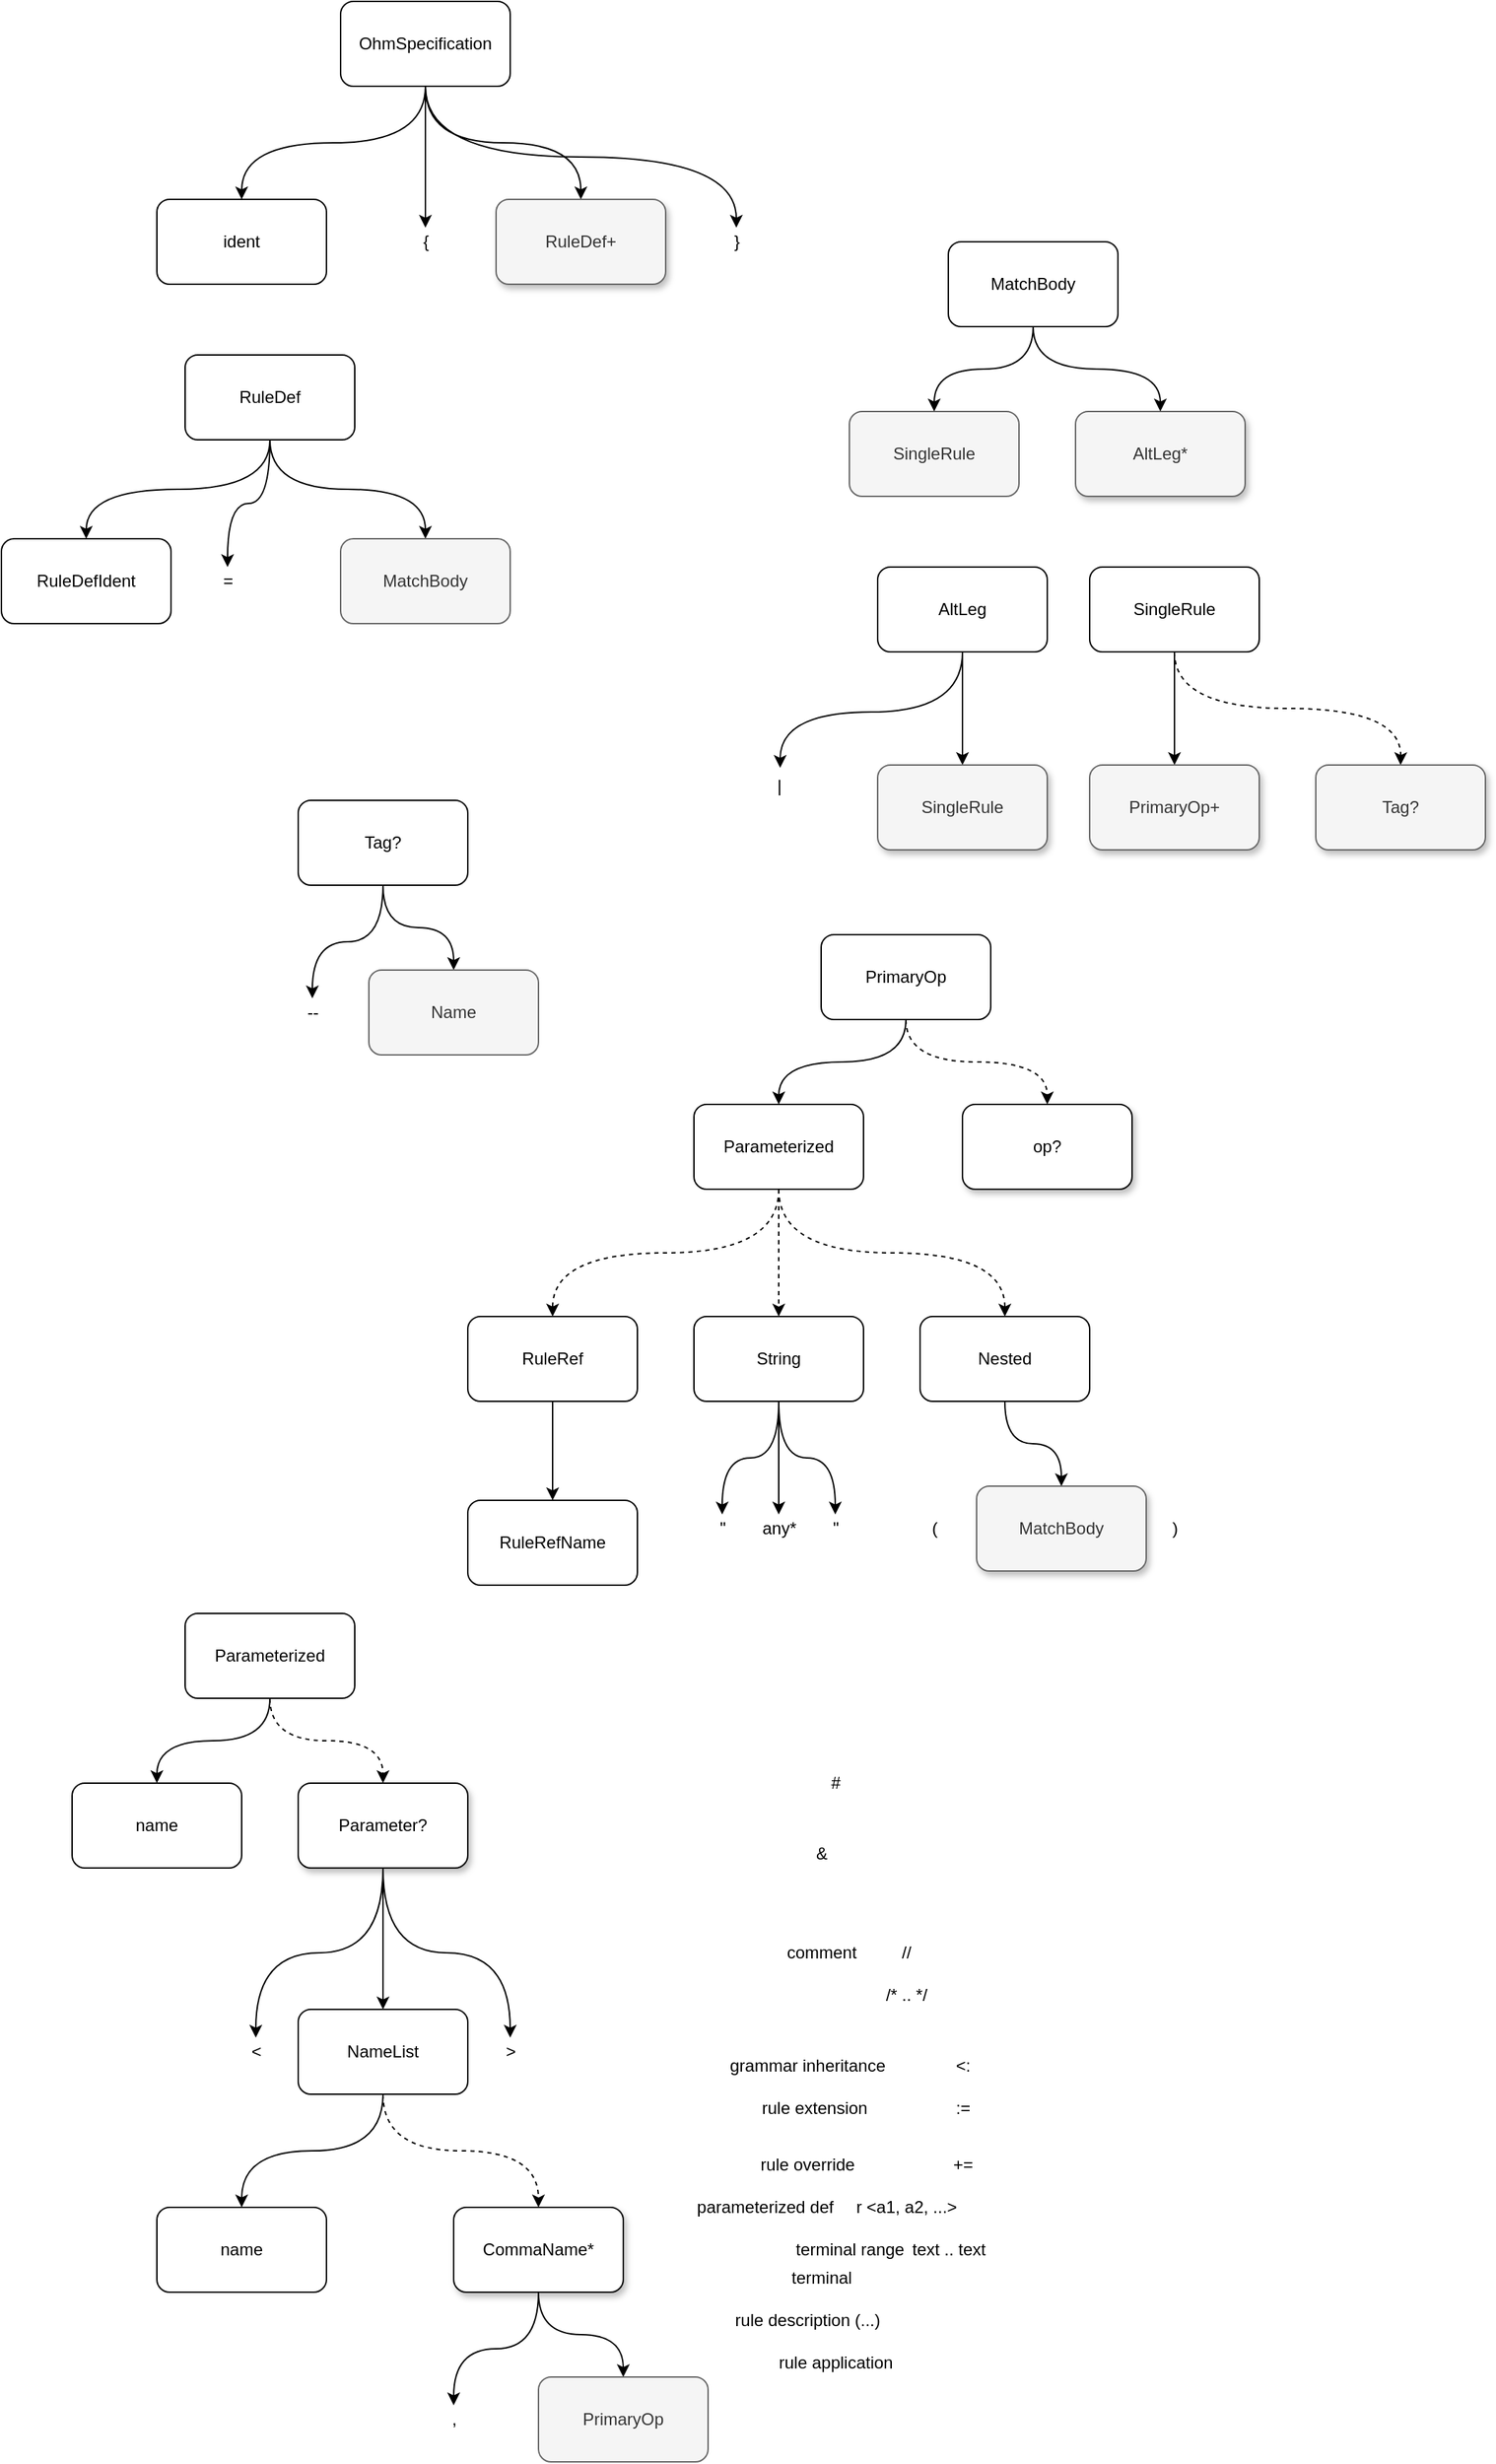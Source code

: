 <mxfile version="14.6.13" type="device" pages="2"><diagram id="5A0atBAGzrRsKgGiYMua" name="Page-1"><mxGraphModel dx="1301" dy="1798" grid="1" gridSize="10" guides="1" tooltips="1" connect="1" arrows="1" fold="1" page="1" pageScale="1" pageWidth="1100" pageHeight="850" math="0" shadow="0"><root><mxCell id="0"/><mxCell id="1" parent="0"/><mxCell id="pe9pN8Xx0mdbdI4_pr1P-41" style="edgeStyle=orthogonalEdgeStyle;curved=1;orthogonalLoop=1;jettySize=auto;html=1;exitX=0.5;exitY=1;exitDx=0;exitDy=0;" edge="1" parent="1" source="pe9pN8Xx0mdbdI4_pr1P-1" target="pe9pN8Xx0mdbdI4_pr1P-3"><mxGeometry relative="1" as="geometry"/></mxCell><mxCell id="pe9pN8Xx0mdbdI4_pr1P-51" style="edgeStyle=orthogonalEdgeStyle;curved=1;orthogonalLoop=1;jettySize=auto;html=1;exitX=0.5;exitY=1;exitDx=0;exitDy=0;entryX=0.5;entryY=0;entryDx=0;entryDy=0;" edge="1" parent="1" source="pe9pN8Xx0mdbdI4_pr1P-1" target="pe9pN8Xx0mdbdI4_pr1P-50"><mxGeometry relative="1" as="geometry"/></mxCell><mxCell id="pe9pN8Xx0mdbdI4_pr1P-77" style="edgeStyle=orthogonalEdgeStyle;curved=1;orthogonalLoop=1;jettySize=auto;html=1;exitX=0.5;exitY=1;exitDx=0;exitDy=0;entryX=0.5;entryY=0;entryDx=0;entryDy=0;" edge="1" parent="1" source="pe9pN8Xx0mdbdI4_pr1P-1" target="pe9pN8Xx0mdbdI4_pr1P-76"><mxGeometry relative="1" as="geometry"/></mxCell><mxCell id="pe9pN8Xx0mdbdI4_pr1P-1" value="RuleDef" style="rounded=1;whiteSpace=wrap;html=1;" vertex="1" parent="1"><mxGeometry x="160" y="110" width="120" height="60" as="geometry"/></mxCell><mxCell id="pe9pN8Xx0mdbdI4_pr1P-2" value="SingleRule" style="rounded=1;whiteSpace=wrap;html=1;shadow=0;fillColor=#f5f5f5;strokeColor=#666666;fontColor=#333333;" vertex="1" parent="1"><mxGeometry x="630" y="150" width="120" height="60" as="geometry"/></mxCell><mxCell id="pe9pN8Xx0mdbdI4_pr1P-3" value="=" style="text;html=1;align=center;verticalAlign=middle;resizable=0;points=[];autosize=1;strokeColor=none;" vertex="1" parent="1"><mxGeometry x="180" y="260" width="20" height="20" as="geometry"/></mxCell><mxCell id="pe9pN8Xx0mdbdI4_pr1P-34" style="edgeStyle=orthogonalEdgeStyle;curved=1;orthogonalLoop=1;jettySize=auto;html=1;exitX=0.5;exitY=1;exitDx=0;exitDy=0;" edge="1" parent="1" source="pe9pN8Xx0mdbdI4_pr1P-4" target="pe9pN8Xx0mdbdI4_pr1P-33"><mxGeometry relative="1" as="geometry"/></mxCell><mxCell id="pe9pN8Xx0mdbdI4_pr1P-4" value="RuleRef" style="rounded=1;whiteSpace=wrap;html=1;" vertex="1" parent="1"><mxGeometry x="360" y="790" width="120" height="60" as="geometry"/></mxCell><mxCell id="pe9pN8Xx0mdbdI4_pr1P-38" style="edgeStyle=orthogonalEdgeStyle;curved=1;orthogonalLoop=1;jettySize=auto;html=1;exitX=0.5;exitY=1;exitDx=0;exitDy=0;entryX=0.5;entryY=0;entryDx=0;entryDy=0;entryPerimeter=0;" edge="1" parent="1" source="pe9pN8Xx0mdbdI4_pr1P-5" target="pe9pN8Xx0mdbdI4_pr1P-36"><mxGeometry relative="1" as="geometry"/></mxCell><mxCell id="pe9pN8Xx0mdbdI4_pr1P-39" style="edgeStyle=orthogonalEdgeStyle;curved=1;orthogonalLoop=1;jettySize=auto;html=1;exitX=0.5;exitY=1;exitDx=0;exitDy=0;" edge="1" parent="1" source="pe9pN8Xx0mdbdI4_pr1P-5" target="pe9pN8Xx0mdbdI4_pr1P-35"><mxGeometry relative="1" as="geometry"/></mxCell><mxCell id="pe9pN8Xx0mdbdI4_pr1P-40" style="edgeStyle=orthogonalEdgeStyle;curved=1;orthogonalLoop=1;jettySize=auto;html=1;exitX=0.5;exitY=1;exitDx=0;exitDy=0;entryX=0.5;entryY=0;entryDx=0;entryDy=0;entryPerimeter=0;" edge="1" parent="1" source="pe9pN8Xx0mdbdI4_pr1P-5" target="pe9pN8Xx0mdbdI4_pr1P-37"><mxGeometry relative="1" as="geometry"/></mxCell><mxCell id="pe9pN8Xx0mdbdI4_pr1P-5" value="String" style="rounded=1;whiteSpace=wrap;html=1;" vertex="1" parent="1"><mxGeometry x="520" y="790" width="120" height="60" as="geometry"/></mxCell><mxCell id="pe9pN8Xx0mdbdI4_pr1P-12" style="edgeStyle=orthogonalEdgeStyle;curved=1;orthogonalLoop=1;jettySize=auto;html=1;exitX=0.5;exitY=1;exitDx=0;exitDy=0;dashed=1;" edge="1" parent="1" source="pe9pN8Xx0mdbdI4_pr1P-6" target="pe9pN8Xx0mdbdI4_pr1P-4"><mxGeometry relative="1" as="geometry"/></mxCell><mxCell id="pe9pN8Xx0mdbdI4_pr1P-13" style="edgeStyle=orthogonalEdgeStyle;curved=1;orthogonalLoop=1;jettySize=auto;html=1;entryX=0.5;entryY=0;entryDx=0;entryDy=0;dashed=1;" edge="1" parent="1" source="pe9pN8Xx0mdbdI4_pr1P-6" target="pe9pN8Xx0mdbdI4_pr1P-5"><mxGeometry relative="1" as="geometry"/></mxCell><mxCell id="pe9pN8Xx0mdbdI4_pr1P-14" style="edgeStyle=orthogonalEdgeStyle;curved=1;orthogonalLoop=1;jettySize=auto;html=1;entryX=0.5;entryY=0;entryDx=0;entryDy=0;exitX=0.5;exitY=1;exitDx=0;exitDy=0;dashed=1;" edge="1" parent="1" source="pe9pN8Xx0mdbdI4_pr1P-6" target="pe9pN8Xx0mdbdI4_pr1P-7"><mxGeometry relative="1" as="geometry"/></mxCell><mxCell id="pe9pN8Xx0mdbdI4_pr1P-6" value="Parameterized" style="rounded=1;whiteSpace=wrap;html=1;" vertex="1" parent="1"><mxGeometry x="520" y="640" width="120" height="60" as="geometry"/></mxCell><mxCell id="pe9pN8Xx0mdbdI4_pr1P-11" style="edgeStyle=orthogonalEdgeStyle;orthogonalLoop=1;jettySize=auto;html=1;exitX=0.5;exitY=1;exitDx=0;exitDy=0;entryX=0.5;entryY=0;entryDx=0;entryDy=0;curved=1;" edge="1" parent="1" source="pe9pN8Xx0mdbdI4_pr1P-7" target="pe9pN8Xx0mdbdI4_pr1P-9"><mxGeometry relative="1" as="geometry"/></mxCell><mxCell id="pe9pN8Xx0mdbdI4_pr1P-7" value="Nested" style="rounded=1;whiteSpace=wrap;html=1;" vertex="1" parent="1"><mxGeometry x="680" y="790" width="120" height="60" as="geometry"/></mxCell><mxCell id="pe9pN8Xx0mdbdI4_pr1P-8" value="(" style="text;html=1;align=center;verticalAlign=middle;resizable=0;points=[];autosize=1;strokeColor=none;" vertex="1" parent="1"><mxGeometry x="680" y="930" width="20" height="20" as="geometry"/></mxCell><mxCell id="pe9pN8Xx0mdbdI4_pr1P-9" value="MatchBody" style="rounded=1;whiteSpace=wrap;html=1;shadow=1;fillColor=#f5f5f5;strokeColor=#666666;fontColor=#333333;" vertex="1" parent="1"><mxGeometry x="720" y="910" width="120" height="60" as="geometry"/></mxCell><mxCell id="pe9pN8Xx0mdbdI4_pr1P-10" value=")" style="text;html=1;align=center;verticalAlign=middle;resizable=0;points=[];autosize=1;strokeColor=none;" vertex="1" parent="1"><mxGeometry x="850" y="930" width="20" height="20" as="geometry"/></mxCell><mxCell id="pe9pN8Xx0mdbdI4_pr1P-17" style="edgeStyle=orthogonalEdgeStyle;curved=1;orthogonalLoop=1;jettySize=auto;html=1;exitX=0.5;exitY=1;exitDx=0;exitDy=0;entryX=0.5;entryY=0;entryDx=0;entryDy=0;" edge="1" parent="1" source="pe9pN8Xx0mdbdI4_pr1P-15" target="pe9pN8Xx0mdbdI4_pr1P-6"><mxGeometry relative="1" as="geometry"/></mxCell><mxCell id="pe9pN8Xx0mdbdI4_pr1P-18" style="edgeStyle=orthogonalEdgeStyle;curved=1;orthogonalLoop=1;jettySize=auto;html=1;exitX=0.5;exitY=1;exitDx=0;exitDy=0;entryX=0.5;entryY=0;entryDx=0;entryDy=0;dashed=1;" edge="1" parent="1" source="pe9pN8Xx0mdbdI4_pr1P-15" target="pe9pN8Xx0mdbdI4_pr1P-16"><mxGeometry relative="1" as="geometry"/></mxCell><mxCell id="pe9pN8Xx0mdbdI4_pr1P-15" value="PrimaryOp" style="rounded=1;whiteSpace=wrap;html=1;" vertex="1" parent="1"><mxGeometry x="610" y="520" width="120" height="60" as="geometry"/></mxCell><mxCell id="pe9pN8Xx0mdbdI4_pr1P-16" value="op?" style="rounded=1;whiteSpace=wrap;html=1;shadow=1;" vertex="1" parent="1"><mxGeometry x="710" y="640" width="120" height="60" as="geometry"/></mxCell><mxCell id="pe9pN8Xx0mdbdI4_pr1P-23" style="edgeStyle=orthogonalEdgeStyle;curved=1;orthogonalLoop=1;jettySize=auto;html=1;exitX=0.5;exitY=1;exitDx=0;exitDy=0;entryX=0.55;entryY=-0.15;entryDx=0;entryDy=0;entryPerimeter=0;" edge="1" parent="1" source="pe9pN8Xx0mdbdI4_pr1P-19" target="pe9pN8Xx0mdbdI4_pr1P-21"><mxGeometry relative="1" as="geometry"/></mxCell><mxCell id="pe9pN8Xx0mdbdI4_pr1P-25" style="edgeStyle=orthogonalEdgeStyle;curved=1;orthogonalLoop=1;jettySize=auto;html=1;exitX=0.5;exitY=1;exitDx=0;exitDy=0;" edge="1" parent="1" source="pe9pN8Xx0mdbdI4_pr1P-19" target="pe9pN8Xx0mdbdI4_pr1P-24"><mxGeometry relative="1" as="geometry"/></mxCell><mxCell id="pe9pN8Xx0mdbdI4_pr1P-19" value="AltLeg" style="rounded=1;whiteSpace=wrap;html=1;" vertex="1" parent="1"><mxGeometry x="650" y="260" width="120" height="60" as="geometry"/></mxCell><mxCell id="pe9pN8Xx0mdbdI4_pr1P-21" value="|" style="text;html=1;align=center;verticalAlign=middle;resizable=0;points=[];autosize=1;strokeColor=none;" vertex="1" parent="1"><mxGeometry x="570" y="405" width="20" height="20" as="geometry"/></mxCell><mxCell id="pe9pN8Xx0mdbdI4_pr1P-24" value="SingleRule" style="rounded=1;whiteSpace=wrap;html=1;shadow=1;fillColor=#f5f5f5;strokeColor=#666666;fontColor=#333333;" vertex="1" parent="1"><mxGeometry x="650" y="400" width="120" height="60" as="geometry"/></mxCell><mxCell id="pe9pN8Xx0mdbdI4_pr1P-33" value="RuleRefName" style="rounded=1;whiteSpace=wrap;html=1;" vertex="1" parent="1"><mxGeometry x="360" y="920" width="120" height="60" as="geometry"/></mxCell><mxCell id="pe9pN8Xx0mdbdI4_pr1P-35" value="&quot;" style="text;html=1;align=center;verticalAlign=middle;resizable=0;points=[];autosize=1;strokeColor=none;" vertex="1" parent="1"><mxGeometry x="530" y="930" width="20" height="20" as="geometry"/></mxCell><mxCell id="pe9pN8Xx0mdbdI4_pr1P-36" value="any*" style="text;html=1;align=center;verticalAlign=middle;resizable=0;points=[];autosize=1;strokeColor=none;" vertex="1" parent="1"><mxGeometry x="560" y="930" width="40" height="20" as="geometry"/></mxCell><mxCell id="pe9pN8Xx0mdbdI4_pr1P-37" value="&quot;" style="text;html=1;align=center;verticalAlign=middle;resizable=0;points=[];autosize=1;strokeColor=none;" vertex="1" parent="1"><mxGeometry x="610" y="930" width="20" height="20" as="geometry"/></mxCell><mxCell id="pe9pN8Xx0mdbdI4_pr1P-44" style="edgeStyle=orthogonalEdgeStyle;curved=1;orthogonalLoop=1;jettySize=auto;html=1;exitX=0.5;exitY=1;exitDx=0;exitDy=0;entryX=0.5;entryY=0;entryDx=0;entryDy=0;" edge="1" parent="1" source="pe9pN8Xx0mdbdI4_pr1P-46" target="pe9pN8Xx0mdbdI4_pr1P-48"><mxGeometry relative="1" as="geometry"/></mxCell><mxCell id="pe9pN8Xx0mdbdI4_pr1P-45" style="edgeStyle=orthogonalEdgeStyle;curved=1;orthogonalLoop=1;jettySize=auto;html=1;exitX=0.5;exitY=1;exitDx=0;exitDy=0;" edge="1" parent="1" source="pe9pN8Xx0mdbdI4_pr1P-46" target="pe9pN8Xx0mdbdI4_pr1P-47"><mxGeometry relative="1" as="geometry"/></mxCell><mxCell id="pe9pN8Xx0mdbdI4_pr1P-46" value="Tag?" style="rounded=1;whiteSpace=wrap;html=1;" vertex="1" parent="1"><mxGeometry x="240" y="425" width="120" height="60" as="geometry"/></mxCell><mxCell id="pe9pN8Xx0mdbdI4_pr1P-47" value="--" style="text;html=1;align=center;verticalAlign=middle;resizable=0;points=[];autosize=1;strokeColor=none;" vertex="1" parent="1"><mxGeometry x="240" y="565" width="20" height="20" as="geometry"/></mxCell><mxCell id="pe9pN8Xx0mdbdI4_pr1P-48" value="Name" style="rounded=1;whiteSpace=wrap;html=1;fillColor=#f5f5f5;strokeColor=#666666;fontColor=#333333;" vertex="1" parent="1"><mxGeometry x="290" y="545" width="120" height="60" as="geometry"/></mxCell><mxCell id="pe9pN8Xx0mdbdI4_pr1P-50" value="RuleDefIdent" style="rounded=1;whiteSpace=wrap;html=1;" vertex="1" parent="1"><mxGeometry x="30" y="240" width="120" height="60" as="geometry"/></mxCell><mxCell id="pe9pN8Xx0mdbdI4_pr1P-55" style="edgeStyle=orthogonalEdgeStyle;curved=1;orthogonalLoop=1;jettySize=auto;html=1;exitX=0.5;exitY=1;exitDx=0;exitDy=0;" edge="1" parent="1" source="pe9pN8Xx0mdbdI4_pr1P-57" target="pe9pN8Xx0mdbdI4_pr1P-59"><mxGeometry relative="1" as="geometry"/></mxCell><mxCell id="pe9pN8Xx0mdbdI4_pr1P-56" style="edgeStyle=orthogonalEdgeStyle;curved=1;orthogonalLoop=1;jettySize=auto;html=1;exitX=0.5;exitY=1;exitDx=0;exitDy=0;dashed=1;" edge="1" parent="1" source="pe9pN8Xx0mdbdI4_pr1P-57"><mxGeometry relative="1" as="geometry"><mxPoint x="1020" y="400" as="targetPoint"/></mxGeometry></mxCell><mxCell id="pe9pN8Xx0mdbdI4_pr1P-57" value="SingleRule" style="rounded=1;whiteSpace=wrap;html=1;" vertex="1" parent="1"><mxGeometry x="800" y="260" width="120" height="60" as="geometry"/></mxCell><mxCell id="pe9pN8Xx0mdbdI4_pr1P-59" value="PrimaryOp+" style="rounded=1;whiteSpace=wrap;html=1;shadow=1;fillColor=#f5f5f5;strokeColor=#666666;fontColor=#333333;" vertex="1" parent="1"><mxGeometry x="800" y="400" width="120" height="60" as="geometry"/></mxCell><mxCell id="pe9pN8Xx0mdbdI4_pr1P-60" value="Tag?" style="rounded=1;whiteSpace=wrap;html=1;shadow=1;fillColor=#f5f5f5;strokeColor=#666666;fontColor=#333333;" vertex="1" parent="1"><mxGeometry x="960" y="400" width="120" height="60" as="geometry"/></mxCell><mxCell id="pe9pN8Xx0mdbdI4_pr1P-62" value="AltLeg*" style="rounded=1;whiteSpace=wrap;html=1;shadow=1;fillColor=#f5f5f5;strokeColor=#666666;fontColor=#333333;" vertex="1" parent="1"><mxGeometry x="790" y="150" width="120" height="60" as="geometry"/></mxCell><mxCell id="pe9pN8Xx0mdbdI4_pr1P-69" style="edgeStyle=orthogonalEdgeStyle;curved=1;orthogonalLoop=1;jettySize=auto;html=1;exitX=0.5;exitY=1;exitDx=0;exitDy=0;entryX=0.5;entryY=0;entryDx=0;entryDy=0;" edge="1" parent="1" source="pe9pN8Xx0mdbdI4_pr1P-64" target="pe9pN8Xx0mdbdI4_pr1P-65"><mxGeometry relative="1" as="geometry"/></mxCell><mxCell id="pe9pN8Xx0mdbdI4_pr1P-70" style="edgeStyle=orthogonalEdgeStyle;curved=1;orthogonalLoop=1;jettySize=auto;html=1;exitX=0.5;exitY=1;exitDx=0;exitDy=0;" edge="1" parent="1" source="pe9pN8Xx0mdbdI4_pr1P-64" target="pe9pN8Xx0mdbdI4_pr1P-66"><mxGeometry relative="1" as="geometry"/></mxCell><mxCell id="pe9pN8Xx0mdbdI4_pr1P-71" style="edgeStyle=orthogonalEdgeStyle;curved=1;orthogonalLoop=1;jettySize=auto;html=1;exitX=0.5;exitY=1;exitDx=0;exitDy=0;" edge="1" parent="1" source="pe9pN8Xx0mdbdI4_pr1P-64" target="pe9pN8Xx0mdbdI4_pr1P-67"><mxGeometry relative="1" as="geometry"/></mxCell><mxCell id="pe9pN8Xx0mdbdI4_pr1P-72" style="edgeStyle=orthogonalEdgeStyle;curved=1;orthogonalLoop=1;jettySize=auto;html=1;exitX=0.5;exitY=1;exitDx=0;exitDy=0;entryX=0.5;entryY=0;entryDx=0;entryDy=0;entryPerimeter=0;" edge="1" parent="1" source="pe9pN8Xx0mdbdI4_pr1P-64" target="pe9pN8Xx0mdbdI4_pr1P-68"><mxGeometry relative="1" as="geometry"/></mxCell><mxCell id="pe9pN8Xx0mdbdI4_pr1P-64" value="OhmSpecification" style="rounded=1;whiteSpace=wrap;html=1;" vertex="1" parent="1"><mxGeometry x="270" y="-140" width="120" height="60" as="geometry"/></mxCell><mxCell id="pe9pN8Xx0mdbdI4_pr1P-65" value="ident" style="rounded=1;whiteSpace=wrap;html=1;" vertex="1" parent="1"><mxGeometry x="140" width="120" height="60" as="geometry"/></mxCell><mxCell id="pe9pN8Xx0mdbdI4_pr1P-66" value="{" style="text;html=1;align=center;verticalAlign=middle;resizable=0;points=[];autosize=1;strokeColor=none;" vertex="1" parent="1"><mxGeometry x="320" y="20" width="20" height="20" as="geometry"/></mxCell><mxCell id="pe9pN8Xx0mdbdI4_pr1P-67" value="RuleDef+" style="rounded=1;whiteSpace=wrap;html=1;shadow=1;fillColor=#f5f5f5;strokeColor=#666666;fontColor=#333333;" vertex="1" parent="1"><mxGeometry x="380" width="120" height="60" as="geometry"/></mxCell><mxCell id="pe9pN8Xx0mdbdI4_pr1P-68" value="}" style="text;html=1;align=center;verticalAlign=middle;resizable=0;points=[];autosize=1;strokeColor=none;" vertex="1" parent="1"><mxGeometry x="540" y="20" width="20" height="20" as="geometry"/></mxCell><mxCell id="pe9pN8Xx0mdbdI4_pr1P-74" style="edgeStyle=orthogonalEdgeStyle;curved=1;orthogonalLoop=1;jettySize=auto;html=1;exitX=0.5;exitY=1;exitDx=0;exitDy=0;entryX=0.5;entryY=0;entryDx=0;entryDy=0;" edge="1" parent="1" source="pe9pN8Xx0mdbdI4_pr1P-73" target="pe9pN8Xx0mdbdI4_pr1P-2"><mxGeometry relative="1" as="geometry"/></mxCell><mxCell id="pe9pN8Xx0mdbdI4_pr1P-75" style="edgeStyle=orthogonalEdgeStyle;curved=1;orthogonalLoop=1;jettySize=auto;html=1;exitX=0.5;exitY=1;exitDx=0;exitDy=0;entryX=0.5;entryY=0;entryDx=0;entryDy=0;" edge="1" parent="1" source="pe9pN8Xx0mdbdI4_pr1P-73" target="pe9pN8Xx0mdbdI4_pr1P-62"><mxGeometry relative="1" as="geometry"/></mxCell><mxCell id="pe9pN8Xx0mdbdI4_pr1P-73" value="MatchBody" style="rounded=1;whiteSpace=wrap;html=1;" vertex="1" parent="1"><mxGeometry x="700" y="30" width="120" height="60" as="geometry"/></mxCell><mxCell id="pe9pN8Xx0mdbdI4_pr1P-76" value="MatchBody" style="rounded=1;whiteSpace=wrap;html=1;fillColor=#f5f5f5;strokeColor=#666666;fontColor=#333333;" vertex="1" parent="1"><mxGeometry x="270" y="240" width="120" height="60" as="geometry"/></mxCell><mxCell id="pe9pN8Xx0mdbdI4_pr1P-92" style="edgeStyle=orthogonalEdgeStyle;curved=1;orthogonalLoop=1;jettySize=auto;html=1;exitX=0.5;exitY=1;exitDx=0;exitDy=0;entryX=0.5;entryY=0;entryDx=0;entryDy=0;" edge="1" parent="1" source="pe9pN8Xx0mdbdI4_pr1P-78" target="pe9pN8Xx0mdbdI4_pr1P-81"><mxGeometry relative="1" as="geometry"/></mxCell><mxCell id="pe9pN8Xx0mdbdI4_pr1P-93" style="edgeStyle=orthogonalEdgeStyle;curved=1;orthogonalLoop=1;jettySize=auto;html=1;exitX=0.5;exitY=1;exitDx=0;exitDy=0;" edge="1" parent="1" source="pe9pN8Xx0mdbdI4_pr1P-78" target="pe9pN8Xx0mdbdI4_pr1P-79"><mxGeometry relative="1" as="geometry"/></mxCell><mxCell id="pe9pN8Xx0mdbdI4_pr1P-94" style="edgeStyle=orthogonalEdgeStyle;curved=1;orthogonalLoop=1;jettySize=auto;html=1;exitX=0.5;exitY=1;exitDx=0;exitDy=0;" edge="1" parent="1" source="pe9pN8Xx0mdbdI4_pr1P-78" target="pe9pN8Xx0mdbdI4_pr1P-82"><mxGeometry relative="1" as="geometry"/></mxCell><mxCell id="pe9pN8Xx0mdbdI4_pr1P-78" value="Parameter?" style="rounded=1;whiteSpace=wrap;html=1;shadow=1;" vertex="1" parent="1"><mxGeometry x="240" y="1120" width="120" height="60" as="geometry"/></mxCell><mxCell id="pe9pN8Xx0mdbdI4_pr1P-79" value="&amp;lt;" style="text;html=1;align=center;verticalAlign=middle;resizable=0;points=[];autosize=1;strokeColor=none;" vertex="1" parent="1"><mxGeometry x="200" y="1300" width="20" height="20" as="geometry"/></mxCell><mxCell id="pe9pN8Xx0mdbdI4_pr1P-80" value="name" style="rounded=1;whiteSpace=wrap;html=1;" vertex="1" parent="1"><mxGeometry x="80" y="1120" width="120" height="60" as="geometry"/></mxCell><mxCell id="pe9pN8Xx0mdbdI4_pr1P-89" style="edgeStyle=orthogonalEdgeStyle;curved=1;orthogonalLoop=1;jettySize=auto;html=1;exitX=0.5;exitY=1;exitDx=0;exitDy=0;entryX=0.5;entryY=0;entryDx=0;entryDy=0;" edge="1" parent="1" source="pe9pN8Xx0mdbdI4_pr1P-81" target="pe9pN8Xx0mdbdI4_pr1P-83"><mxGeometry relative="1" as="geometry"/></mxCell><mxCell id="pe9pN8Xx0mdbdI4_pr1P-90" style="edgeStyle=orthogonalEdgeStyle;curved=1;orthogonalLoop=1;jettySize=auto;html=1;exitX=0.5;exitY=1;exitDx=0;exitDy=0;entryX=0.5;entryY=0;entryDx=0;entryDy=0;dashed=1;" edge="1" parent="1" source="pe9pN8Xx0mdbdI4_pr1P-81" target="pe9pN8Xx0mdbdI4_pr1P-84"><mxGeometry relative="1" as="geometry"/></mxCell><mxCell id="pe9pN8Xx0mdbdI4_pr1P-81" value="NameList" style="rounded=1;whiteSpace=wrap;html=1;" vertex="1" parent="1"><mxGeometry x="240" y="1280" width="120" height="60" as="geometry"/></mxCell><mxCell id="pe9pN8Xx0mdbdI4_pr1P-82" value="&amp;gt;" style="text;html=1;align=center;verticalAlign=middle;resizable=0;points=[];autosize=1;strokeColor=none;" vertex="1" parent="1"><mxGeometry x="380" y="1300" width="20" height="20" as="geometry"/></mxCell><mxCell id="pe9pN8Xx0mdbdI4_pr1P-83" value="name" style="rounded=1;whiteSpace=wrap;html=1;" vertex="1" parent="1"><mxGeometry x="140" y="1420" width="120" height="60" as="geometry"/></mxCell><mxCell id="pe9pN8Xx0mdbdI4_pr1P-87" style="edgeStyle=orthogonalEdgeStyle;curved=1;orthogonalLoop=1;jettySize=auto;html=1;exitX=0.5;exitY=1;exitDx=0;exitDy=0;" edge="1" parent="1" source="pe9pN8Xx0mdbdI4_pr1P-84" target="pe9pN8Xx0mdbdI4_pr1P-86"><mxGeometry relative="1" as="geometry"/></mxCell><mxCell id="pe9pN8Xx0mdbdI4_pr1P-88" style="edgeStyle=orthogonalEdgeStyle;curved=1;orthogonalLoop=1;jettySize=auto;html=1;exitX=0.5;exitY=1;exitDx=0;exitDy=0;" edge="1" parent="1" source="pe9pN8Xx0mdbdI4_pr1P-84" target="pe9pN8Xx0mdbdI4_pr1P-85"><mxGeometry relative="1" as="geometry"/></mxCell><mxCell id="pe9pN8Xx0mdbdI4_pr1P-84" value="CommaName*" style="rounded=1;whiteSpace=wrap;html=1;shadow=1;" vertex="1" parent="1"><mxGeometry x="350" y="1420" width="120" height="60" as="geometry"/></mxCell><mxCell id="pe9pN8Xx0mdbdI4_pr1P-85" value="PrimaryOp" style="rounded=1;whiteSpace=wrap;html=1;fillColor=#f5f5f5;strokeColor=#666666;fontColor=#333333;" vertex="1" parent="1"><mxGeometry x="410" y="1540" width="120" height="60" as="geometry"/></mxCell><mxCell id="pe9pN8Xx0mdbdI4_pr1P-86" value="," style="text;html=1;align=center;verticalAlign=middle;resizable=0;points=[];autosize=1;strokeColor=none;" vertex="1" parent="1"><mxGeometry x="340" y="1560" width="20" height="20" as="geometry"/></mxCell><mxCell id="pe9pN8Xx0mdbdI4_pr1P-97" style="edgeStyle=orthogonalEdgeStyle;curved=1;orthogonalLoop=1;jettySize=auto;html=1;exitX=0.5;exitY=1;exitDx=0;exitDy=0;entryX=0.5;entryY=0;entryDx=0;entryDy=0;" edge="1" parent="1" source="pe9pN8Xx0mdbdI4_pr1P-96" target="pe9pN8Xx0mdbdI4_pr1P-80"><mxGeometry relative="1" as="geometry"/></mxCell><mxCell id="pe9pN8Xx0mdbdI4_pr1P-98" style="edgeStyle=orthogonalEdgeStyle;curved=1;orthogonalLoop=1;jettySize=auto;html=1;exitX=0.5;exitY=1;exitDx=0;exitDy=0;entryX=0.5;entryY=0;entryDx=0;entryDy=0;dashed=1;" edge="1" parent="1" source="pe9pN8Xx0mdbdI4_pr1P-96" target="pe9pN8Xx0mdbdI4_pr1P-78"><mxGeometry relative="1" as="geometry"/></mxCell><mxCell id="pe9pN8Xx0mdbdI4_pr1P-96" value="Parameterized" style="rounded=1;whiteSpace=wrap;html=1;" vertex="1" parent="1"><mxGeometry x="160" y="1000" width="120" height="60" as="geometry"/></mxCell><mxCell id="pe9pN8Xx0mdbdI4_pr1P-99" value="#" style="text;html=1;align=center;verticalAlign=middle;resizable=0;points=[];autosize=1;strokeColor=none;" vertex="1" parent="1"><mxGeometry x="610" y="1110" width="20" height="20" as="geometry"/></mxCell><mxCell id="pe9pN8Xx0mdbdI4_pr1P-100" value="&amp;amp;" style="text;html=1;align=center;verticalAlign=middle;resizable=0;points=[];autosize=1;strokeColor=none;" vertex="1" parent="1"><mxGeometry x="600" y="1160" width="20" height="20" as="geometry"/></mxCell><mxCell id="pe9pN8Xx0mdbdI4_pr1P-101" value="comment" style="text;html=1;align=center;verticalAlign=middle;resizable=0;points=[];autosize=1;strokeColor=none;" vertex="1" parent="1"><mxGeometry x="580" y="1230" width="60" height="20" as="geometry"/></mxCell><mxCell id="pe9pN8Xx0mdbdI4_pr1P-102" value="//" style="text;html=1;align=center;verticalAlign=middle;resizable=0;points=[];autosize=1;strokeColor=none;" vertex="1" parent="1"><mxGeometry x="660" y="1230" width="20" height="20" as="geometry"/></mxCell><mxCell id="pe9pN8Xx0mdbdI4_pr1P-105" value="/* .. */" style="text;html=1;align=center;verticalAlign=middle;resizable=0;points=[];autosize=1;strokeColor=none;" vertex="1" parent="1"><mxGeometry x="650" y="1260" width="40" height="20" as="geometry"/></mxCell><mxCell id="pe9pN8Xx0mdbdI4_pr1P-106" value="grammar inheritance" style="text;html=1;align=center;verticalAlign=middle;resizable=0;points=[];autosize=1;strokeColor=none;" vertex="1" parent="1"><mxGeometry x="535" y="1310" width="130" height="20" as="geometry"/></mxCell><mxCell id="pe9pN8Xx0mdbdI4_pr1P-109" value="&amp;lt;:" style="text;html=1;align=center;verticalAlign=middle;resizable=0;points=[];autosize=1;strokeColor=none;" vertex="1" parent="1"><mxGeometry x="695" y="1310" width="30" height="20" as="geometry"/></mxCell><mxCell id="pe9pN8Xx0mdbdI4_pr1P-110" value="rule extension" style="text;html=1;align=center;verticalAlign=middle;resizable=0;points=[];autosize=1;strokeColor=none;" vertex="1" parent="1"><mxGeometry x="560" y="1340" width="90" height="20" as="geometry"/></mxCell><mxCell id="pe9pN8Xx0mdbdI4_pr1P-111" value="rule override" style="text;html=1;align=center;verticalAlign=middle;resizable=0;points=[];autosize=1;strokeColor=none;" vertex="1" parent="1"><mxGeometry x="560" y="1380" width="80" height="20" as="geometry"/></mxCell><mxCell id="pe9pN8Xx0mdbdI4_pr1P-112" value=":=" style="text;html=1;align=center;verticalAlign=middle;resizable=0;points=[];autosize=1;strokeColor=none;" vertex="1" parent="1"><mxGeometry x="695" y="1340" width="30" height="20" as="geometry"/></mxCell><mxCell id="pe9pN8Xx0mdbdI4_pr1P-113" value="+=" style="text;html=1;align=center;verticalAlign=middle;resizable=0;points=[];autosize=1;strokeColor=none;" vertex="1" parent="1"><mxGeometry x="695" y="1380" width="30" height="20" as="geometry"/></mxCell><mxCell id="pe9pN8Xx0mdbdI4_pr1P-114" value="parameterized def" style="text;html=1;align=center;verticalAlign=middle;resizable=0;points=[];autosize=1;strokeColor=none;" vertex="1" parent="1"><mxGeometry x="515" y="1410" width="110" height="20" as="geometry"/></mxCell><mxCell id="pe9pN8Xx0mdbdI4_pr1P-115" value="r &amp;lt;a1, a2, ...&amp;gt;" style="text;html=1;align=center;verticalAlign=middle;resizable=0;points=[];autosize=1;strokeColor=none;" vertex="1" parent="1"><mxGeometry x="625" y="1410" width="90" height="20" as="geometry"/></mxCell><mxCell id="pe9pN8Xx0mdbdI4_pr1P-116" value="terminal range" style="text;html=1;align=center;verticalAlign=middle;resizable=0;points=[];autosize=1;strokeColor=none;" vertex="1" parent="1"><mxGeometry x="585" y="1440" width="90" height="20" as="geometry"/></mxCell><mxCell id="pe9pN8Xx0mdbdI4_pr1P-117" value="text .. text" style="text;html=1;align=center;verticalAlign=middle;resizable=0;points=[];autosize=1;strokeColor=none;" vertex="1" parent="1"><mxGeometry x="665" y="1440" width="70" height="20" as="geometry"/></mxCell><mxCell id="pe9pN8Xx0mdbdI4_pr1P-118" value="terminal" style="text;html=1;align=center;verticalAlign=middle;resizable=0;points=[];autosize=1;strokeColor=none;" vertex="1" parent="1"><mxGeometry x="580" y="1460" width="60" height="20" as="geometry"/></mxCell><mxCell id="pe9pN8Xx0mdbdI4_pr1P-119" value="rule description (...)" style="text;html=1;align=center;verticalAlign=middle;resizable=0;points=[];autosize=1;strokeColor=none;" vertex="1" parent="1"><mxGeometry x="540" y="1490" width="120" height="20" as="geometry"/></mxCell><mxCell id="pe9pN8Xx0mdbdI4_pr1P-120" value="rule application" style="text;html=1;align=center;verticalAlign=middle;resizable=0;points=[];autosize=1;strokeColor=none;" vertex="1" parent="1"><mxGeometry x="570" y="1520" width="100" height="20" as="geometry"/></mxCell></root></mxGraphModel></diagram><diagram id="xfMFxslODqTb5lsyE3ZV" name="Page-2"><mxGraphModel dx="1580" dy="2001" grid="1" gridSize="10" guides="1" tooltips="1" connect="1" arrows="1" fold="1" page="1" pageScale="1" pageWidth="1100" pageHeight="850" math="0" shadow="0"><root><mxCell id="xAbgy6Qz0-hzho_KUylZ-0"/><mxCell id="xAbgy6Qz0-hzho_KUylZ-1" parent="xAbgy6Qz0-hzho_KUylZ-0"/><mxCell id="xAbgy6Qz0-hzho_KUylZ-15" value="" style="rounded=1;whiteSpace=wrap;html=1;shadow=0;dashed=1;" vertex="1" parent="xAbgy6Qz0-hzho_KUylZ-1"><mxGeometry x="580" y="560" width="60" height="80" as="geometry"/></mxCell><mxCell id="xAbgy6Qz0-hzho_KUylZ-2" value="defname" style="rounded=1;whiteSpace=wrap;html=1;shadow=0;fillColor=#f5f5f5;strokeColor=#666666;fontColor=#333333;" vertex="1" parent="xAbgy6Qz0-hzho_KUylZ-1"><mxGeometry x="152.5" y="110" width="120" height="60" as="geometry"/></mxCell><mxCell id="xAbgy6Qz0-hzho_KUylZ-4" value="defname" style="rounded=1;whiteSpace=wrap;html=1;shadow=0;fillColor=#f5f5f5;strokeColor=#666666;fontColor=#333333;" vertex="1" parent="xAbgy6Qz0-hzho_KUylZ-1"><mxGeometry x="417.5" y="230" width="120" height="60" as="geometry"/></mxCell><mxCell id="xAbgy6Qz0-hzho_KUylZ-5" value="&amp;lt;:" style="text;html=1;align=center;verticalAlign=middle;resizable=0;points=[];autosize=1;strokeColor=none;fillColor=#dae8fc;" vertex="1" parent="xAbgy6Qz0-hzho_KUylZ-1"><mxGeometry x="352.5" y="250" width="30" height="20" as="geometry"/></mxCell><mxCell id="xAbgy6Qz0-hzho_KUylZ-7" value="{" style="text;html=1;align=center;verticalAlign=middle;resizable=0;points=[];autosize=1;strokeColor=none;fillColor=#dae8fc;" vertex="1" parent="xAbgy6Qz0-hzho_KUylZ-1"><mxGeometry x="526.25" y="130" width="20" height="20" as="geometry"/></mxCell><mxCell id="xAbgy6Qz0-hzho_KUylZ-8" value="Rule" style="rounded=1;whiteSpace=wrap;html=1;shadow=1;fillColor=#f5f5f5;strokeColor=#666666;fontColor=#333333;" vertex="1" parent="xAbgy6Qz0-hzho_KUylZ-1"><mxGeometry x="583.75" y="110" width="120" height="60" as="geometry"/></mxCell><mxCell id="xAbgy6Qz0-hzho_KUylZ-9" value="}" style="text;html=1;align=center;verticalAlign=middle;resizable=0;points=[];autosize=1;strokeColor=none;fillColor=#dae8fc;" vertex="1" parent="xAbgy6Qz0-hzho_KUylZ-1"><mxGeometry x="733.75" y="130" width="20" height="20" as="geometry"/></mxCell><mxCell id="xAbgy6Qz0-hzho_KUylZ-12" value="=" style="rounded=0;whiteSpace=wrap;html=1;shadow=0;fillColor=#dae8fc;" vertex="1" parent="xAbgy6Qz0-hzho_KUylZ-1"><mxGeometry x="590" y="570" width="40" height="20" as="geometry"/></mxCell><mxCell id="xAbgy6Qz0-hzho_KUylZ-13" value="+=" style="rounded=0;whiteSpace=wrap;html=1;shadow=0;fillColor=#dae8fc;" vertex="1" parent="xAbgy6Qz0-hzho_KUylZ-1"><mxGeometry x="590" y="590" width="40" height="20" as="geometry"/></mxCell><mxCell id="xAbgy6Qz0-hzho_KUylZ-14" value=":=" style="rounded=0;whiteSpace=wrap;html=1;shadow=0;fillColor=#dae8fc;" vertex="1" parent="xAbgy6Qz0-hzho_KUylZ-1"><mxGeometry x="590" y="610" width="40" height="20" as="geometry"/></mxCell><mxCell id="xAbgy6Qz0-hzho_KUylZ-16" value="defname" style="rounded=1;whiteSpace=wrap;html=1;shadow=0;fillColor=#f5f5f5;strokeColor=#666666;fontColor=#333333;" vertex="1" parent="xAbgy6Qz0-hzho_KUylZ-1"><mxGeometry x="100" y="440" width="120" height="60" as="geometry"/></mxCell><mxCell id="xAbgy6Qz0-hzho_KUylZ-17" value="Formal Parameter List" style="rounded=1;whiteSpace=wrap;html=1;shadow=0;fillColor=#f5f5f5;strokeColor=#666666;fontColor=#333333;" vertex="1" parent="xAbgy6Qz0-hzho_KUylZ-1"><mxGeometry x="250" y="440" width="120" height="60" as="geometry"/></mxCell><mxCell id="xAbgy6Qz0-hzho_KUylZ-18" value="Description" style="rounded=1;whiteSpace=wrap;html=1;shadow=0;fillColor=#f5f5f5;strokeColor=#666666;fontColor=#333333;" vertex="1" parent="xAbgy6Qz0-hzho_KUylZ-1"><mxGeometry x="390" y="440" width="120" height="60" as="geometry"/></mxCell><mxCell id="xAbgy6Qz0-hzho_KUylZ-62" style="edgeStyle=orthogonalEdgeStyle;curved=1;orthogonalLoop=1;jettySize=auto;html=1;exitX=0.5;exitY=1;exitDx=0;exitDy=0;" edge="1" parent="xAbgy6Qz0-hzho_KUylZ-1" source="xAbgy6Qz0-hzho_KUylZ-20" target="xAbgy6Qz0-hzho_KUylZ-60"><mxGeometry relative="1" as="geometry"/></mxCell><mxCell id="xAbgy6Qz0-hzho_KUylZ-63" style="edgeStyle=orthogonalEdgeStyle;curved=1;orthogonalLoop=1;jettySize=auto;html=1;exitX=0.5;exitY=1;exitDx=0;exitDy=0;entryX=0.5;entryY=0;entryDx=0;entryDy=0;dashed=1;" edge="1" parent="xAbgy6Qz0-hzho_KUylZ-1" source="xAbgy6Qz0-hzho_KUylZ-20" target="xAbgy6Qz0-hzho_KUylZ-61"><mxGeometry relative="1" as="geometry"/></mxCell><mxCell id="xAbgy6Qz0-hzho_KUylZ-20" value="Formal Parameter List" style="rounded=1;whiteSpace=wrap;html=1;shadow=0;fillColor=#d5e8d4;strokeColor=#82b366;" vertex="1" parent="xAbgy6Qz0-hzho_KUylZ-1"><mxGeometry x="300" y="1100" width="120" height="60" as="geometry"/></mxCell><mxCell id="xAbgy6Qz0-hzho_KUylZ-70" style="edgeStyle=orthogonalEdgeStyle;curved=1;orthogonalLoop=1;jettySize=auto;html=1;exitX=0.5;exitY=1;exitDx=0;exitDy=0;entryX=0.5;entryY=0;entryDx=0;entryDy=0;" edge="1" parent="xAbgy6Qz0-hzho_KUylZ-1" source="xAbgy6Qz0-hzho_KUylZ-21" target="xAbgy6Qz0-hzho_KUylZ-23"><mxGeometry relative="1" as="geometry"/></mxCell><mxCell id="xAbgy6Qz0-hzho_KUylZ-21" value="Description" style="rounded=1;whiteSpace=wrap;html=1;shadow=0;fillColor=#d5e8d4;strokeColor=#82b366;" vertex="1" parent="xAbgy6Qz0-hzho_KUylZ-1"><mxGeometry x="660" y="1100" width="120" height="60" as="geometry"/></mxCell><mxCell id="xAbgy6Qz0-hzho_KUylZ-22" value="(" style="text;html=1;align=center;verticalAlign=middle;resizable=0;points=[];autosize=1;strokeColor=#6c8ebf;fillColor=#dae8fc;" vertex="1" parent="xAbgy6Qz0-hzho_KUylZ-1"><mxGeometry x="620" y="1260" width="20" height="20" as="geometry"/></mxCell><mxCell id="xAbgy6Qz0-hzho_KUylZ-23" value="comment Text" style="rounded=1;whiteSpace=wrap;html=1;shadow=0;fillColor=#d5e8d4;strokeColor=#82b366;" vertex="1" parent="xAbgy6Qz0-hzho_KUylZ-1"><mxGeometry x="660" y="1240" width="120" height="60" as="geometry"/></mxCell><mxCell id="xAbgy6Qz0-hzho_KUylZ-24" value=")" style="text;html=1;align=center;verticalAlign=middle;resizable=0;points=[];autosize=1;strokeColor=#6c8ebf;fillColor=#dae8fc;" vertex="1" parent="xAbgy6Qz0-hzho_KUylZ-1"><mxGeometry x="800" y="1260" width="20" height="20" as="geometry"/></mxCell><mxCell id="xAbgy6Qz0-hzho_KUylZ-32" value="Comment" style="rounded=1;whiteSpace=wrap;html=1;shadow=0;verticalAlign=top;fillColor=#d5e8d4;strokeColor=#82b366;" vertex="1" parent="xAbgy6Qz0-hzho_KUylZ-1"><mxGeometry x="237.5" y="580" width="142.5" height="90" as="geometry"/></mxCell><mxCell id="xAbgy6Qz0-hzho_KUylZ-40" style="edgeStyle=orthogonalEdgeStyle;curved=1;orthogonalLoop=1;jettySize=auto;html=1;exitX=0.5;exitY=1;exitDx=0;exitDy=0;" edge="1" parent="xAbgy6Qz0-hzho_KUylZ-1" source="xAbgy6Qz0-hzho_KUylZ-37" target="xAbgy6Qz0-hzho_KUylZ-39"><mxGeometry relative="1" as="geometry"/></mxCell><mxCell id="xAbgy6Qz0-hzho_KUylZ-41" style="edgeStyle=orthogonalEdgeStyle;curved=1;orthogonalLoop=1;jettySize=auto;html=1;exitX=0.5;exitY=1;exitDx=0;exitDy=0;entryX=0.5;entryY=0;entryDx=0;entryDy=0;" edge="1" parent="xAbgy6Qz0-hzho_KUylZ-1" source="xAbgy6Qz0-hzho_KUylZ-37" target="xAbgy6Qz0-hzho_KUylZ-53"><mxGeometry relative="1" as="geometry"><mxPoint x="345" y="860" as="targetPoint"/></mxGeometry></mxCell><mxCell id="xAbgy6Qz0-hzho_KUylZ-37" value="SingleLinComment" style="rounded=1;whiteSpace=wrap;html=1;shadow=0;fillColor=#d5e8d4;strokeColor=#82b366;" vertex="1" parent="xAbgy6Qz0-hzho_KUylZ-1"><mxGeometry x="250" y="750" width="120" height="60" as="geometry"/></mxCell><mxCell id="xAbgy6Qz0-hzho_KUylZ-47" style="edgeStyle=orthogonalEdgeStyle;curved=1;orthogonalLoop=1;jettySize=auto;html=1;exitX=0.5;exitY=1;exitDx=0;exitDy=0;" edge="1" parent="xAbgy6Qz0-hzho_KUylZ-1" source="xAbgy6Qz0-hzho_KUylZ-38" target="xAbgy6Qz0-hzho_KUylZ-45"><mxGeometry relative="1" as="geometry"/></mxCell><mxCell id="xAbgy6Qz0-hzho_KUylZ-48" style="edgeStyle=orthogonalEdgeStyle;curved=1;orthogonalLoop=1;jettySize=auto;html=1;exitX=0.5;exitY=1;exitDx=0;exitDy=0;entryX=0.5;entryY=0;entryDx=0;entryDy=0;" edge="1" parent="xAbgy6Qz0-hzho_KUylZ-1" source="xAbgy6Qz0-hzho_KUylZ-38"><mxGeometry relative="1" as="geometry"><mxPoint x="555" y="860" as="targetPoint"/></mxGeometry></mxCell><mxCell id="xAbgy6Qz0-hzho_KUylZ-49" style="edgeStyle=orthogonalEdgeStyle;curved=1;orthogonalLoop=1;jettySize=auto;html=1;exitX=0.5;exitY=1;exitDx=0;exitDy=0;entryX=0.5;entryY=0;entryDx=0;entryDy=0;entryPerimeter=0;" edge="1" parent="xAbgy6Qz0-hzho_KUylZ-1" source="xAbgy6Qz0-hzho_KUylZ-38" target="xAbgy6Qz0-hzho_KUylZ-46"><mxGeometry relative="1" as="geometry"/></mxCell><mxCell id="xAbgy6Qz0-hzho_KUylZ-38" value="Multi-line Comment" style="rounded=1;whiteSpace=wrap;html=1;shadow=0;fillColor=#d5e8d4;strokeColor=#82b366;" vertex="1" parent="xAbgy6Qz0-hzho_KUylZ-1"><mxGeometry x="495" y="750" width="120" height="60" as="geometry"/></mxCell><mxCell id="xAbgy6Qz0-hzho_KUylZ-39" value="//" style="text;html=1;align=center;verticalAlign=middle;resizable=0;points=[];autosize=1;strokeColor=none;fillColor=#dae8fc;" vertex="1" parent="xAbgy6Qz0-hzho_KUylZ-1"><mxGeometry x="250" y="890" width="20" height="20" as="geometry"/></mxCell><mxCell id="xAbgy6Qz0-hzho_KUylZ-45" value="/*" style="text;html=1;align=center;verticalAlign=middle;resizable=0;points=[];autosize=1;strokeColor=none;fillColor=#dae8fc;" vertex="1" parent="xAbgy6Qz0-hzho_KUylZ-1"><mxGeometry x="460" y="880" width="20" height="20" as="geometry"/></mxCell><mxCell id="xAbgy6Qz0-hzho_KUylZ-46" value="*/" style="text;html=1;align=center;verticalAlign=middle;resizable=0;points=[];autosize=1;strokeColor=none;fillColor=#dae8fc;" vertex="1" parent="xAbgy6Qz0-hzho_KUylZ-1"><mxGeometry x="630" y="880" width="20" height="20" as="geometry"/></mxCell><mxCell id="xAbgy6Qz0-hzho_KUylZ-50" value="Single Line Comment" style="rounded=0;whiteSpace=wrap;html=1;shadow=0;fillColor=#f5f5f5;strokeColor=#666666;fontColor=#333333;" vertex="1" parent="xAbgy6Qz0-hzho_KUylZ-1"><mxGeometry x="247.5" y="610" width="122.5" height="20" as="geometry"/></mxCell><mxCell id="xAbgy6Qz0-hzho_KUylZ-51" value="Multi-line Comment" style="rounded=0;whiteSpace=wrap;html=1;shadow=0;fillColor=#f5f5f5;strokeColor=#666666;fontColor=#333333;" vertex="1" parent="xAbgy6Qz0-hzho_KUylZ-1"><mxGeometry x="247.5" y="630" width="122.5" height="20" as="geometry"/></mxCell><mxCell id="xAbgy6Qz0-hzho_KUylZ-57" style="edgeStyle=orthogonalEdgeStyle;curved=1;orthogonalLoop=1;jettySize=auto;html=1;exitX=0.5;exitY=1;exitDx=0;exitDy=0;entryX=0.5;entryY=0;entryDx=0;entryDy=0;" edge="1" parent="xAbgy6Qz0-hzho_KUylZ-1" source="xAbgy6Qz0-hzho_KUylZ-53" target="xAbgy6Qz0-hzho_KUylZ-55"><mxGeometry relative="1" as="geometry"/></mxCell><mxCell id="xAbgy6Qz0-hzho_KUylZ-58" style="edgeStyle=orthogonalEdgeStyle;curved=1;orthogonalLoop=1;jettySize=auto;html=1;exitX=0.5;exitY=1;exitDx=0;exitDy=0;" edge="1" parent="xAbgy6Qz0-hzho_KUylZ-1" source="xAbgy6Qz0-hzho_KUylZ-53" target="xAbgy6Qz0-hzho_KUylZ-56"><mxGeometry relative="1" as="geometry"/></mxCell><mxCell id="xAbgy6Qz0-hzho_KUylZ-53" value="Comment to EOL" style="rounded=1;whiteSpace=wrap;html=1;shadow=0;fillColor=#d5e8d4;strokeColor=#82b366;" vertex="1" parent="xAbgy6Qz0-hzho_KUylZ-1"><mxGeometry x="290" y="870" width="120" height="60" as="geometry"/></mxCell><mxCell id="xAbgy6Qz0-hzho_KUylZ-55" value="Comment Text" style="rounded=1;whiteSpace=wrap;html=1;shadow=0;fillColor=#f5f5f5;strokeColor=#666666;fontColor=#333333;" vertex="1" parent="xAbgy6Qz0-hzho_KUylZ-1"><mxGeometry x="250" y="990" width="120" height="60" as="geometry"/></mxCell><mxCell id="xAbgy6Qz0-hzho_KUylZ-56" value="eol" style="text;html=1;align=center;verticalAlign=middle;resizable=0;points=[];autosize=1;strokeColor=none;fillColor=#dae8fc;" vertex="1" parent="xAbgy6Qz0-hzho_KUylZ-1"><mxGeometry x="395" y="1000" width="30" height="20" as="geometry"/></mxCell><mxCell id="xAbgy6Qz0-hzho_KUylZ-59" value="Comment to EOL" style="rounded=1;whiteSpace=wrap;html=1;shadow=1;fillColor=#f5f5f5;strokeColor=#666666;fontColor=#333333;" vertex="1" parent="xAbgy6Qz0-hzho_KUylZ-1"><mxGeometry x="495" y="860" width="120" height="60" as="geometry"/></mxCell><mxCell id="xAbgy6Qz0-hzho_KUylZ-60" value="refname" style="rounded=1;whiteSpace=wrap;html=1;shadow=0;fillColor=#f5f5f5;strokeColor=#666666;fontColor=#333333;" vertex="1" parent="xAbgy6Qz0-hzho_KUylZ-1"><mxGeometry x="195" y="1240" width="120" height="60" as="geometry"/></mxCell><mxCell id="xAbgy6Qz0-hzho_KUylZ-66" style="edgeStyle=orthogonalEdgeStyle;curved=1;orthogonalLoop=1;jettySize=auto;html=1;exitX=0.5;exitY=1;exitDx=0;exitDy=0;dashed=1;" edge="1" parent="xAbgy6Qz0-hzho_KUylZ-1" source="xAbgy6Qz0-hzho_KUylZ-61" target="xAbgy6Qz0-hzho_KUylZ-65"><mxGeometry relative="1" as="geometry"/></mxCell><mxCell id="xAbgy6Qz0-hzho_KUylZ-67" style="edgeStyle=orthogonalEdgeStyle;curved=1;orthogonalLoop=1;jettySize=auto;html=1;exitX=0.5;exitY=1;exitDx=0;exitDy=0;entryX=0.5;entryY=0;entryDx=0;entryDy=0;dashed=1;" edge="1" parent="xAbgy6Qz0-hzho_KUylZ-1" source="xAbgy6Qz0-hzho_KUylZ-61" target="xAbgy6Qz0-hzho_KUylZ-64"><mxGeometry relative="1" as="geometry"/></mxCell><mxCell id="xAbgy6Qz0-hzho_KUylZ-61" value="CommaName" style="rounded=1;whiteSpace=wrap;html=1;shadow=1;fillColor=#d5e8d4;strokeColor=#82b366;" vertex="1" parent="xAbgy6Qz0-hzho_KUylZ-1"><mxGeometry x="390" y="1240" width="120" height="60" as="geometry"/></mxCell><mxCell id="xAbgy6Qz0-hzho_KUylZ-64" value="refname" style="rounded=1;whiteSpace=wrap;html=1;shadow=0;fillColor=#f5f5f5;strokeColor=#666666;fontColor=#333333;" vertex="1" parent="xAbgy6Qz0-hzho_KUylZ-1"><mxGeometry x="450" y="1360" width="120" height="60" as="geometry"/></mxCell><mxCell id="xAbgy6Qz0-hzho_KUylZ-65" value="," style="text;html=1;align=center;verticalAlign=middle;resizable=0;points=[];autosize=1;strokeColor=#6c8ebf;fillColor=#dae8fc;" vertex="1" parent="xAbgy6Qz0-hzho_KUylZ-1"><mxGeometry x="370" y="1380" width="20" height="20" as="geometry"/></mxCell><mxCell id="xAbgy6Qz0-hzho_KUylZ-68" value="&amp;lt;" style="text;html=1;align=center;verticalAlign=middle;resizable=0;points=[];autosize=1;strokeColor=#6c8ebf;fillColor=#dae8fc;" vertex="1" parent="xAbgy6Qz0-hzho_KUylZ-1"><mxGeometry x="150" y="1260" width="20" height="20" as="geometry"/></mxCell><mxCell id="xAbgy6Qz0-hzho_KUylZ-69" value="&amp;gt;" style="text;html=1;align=center;verticalAlign=middle;resizable=0;points=[];autosize=1;strokeColor=#6c8ebf;fillColor=#dae8fc;" vertex="1" parent="xAbgy6Qz0-hzho_KUylZ-1"><mxGeometry x="540" y="1260" width="20" height="20" as="geometry"/></mxCell><mxCell id="xAbgy6Qz0-hzho_KUylZ-133" style="edgeStyle=orthogonalEdgeStyle;curved=1;orthogonalLoop=1;jettySize=auto;html=1;exitX=0.5;exitY=1;exitDx=0;exitDy=0;entryX=0.5;entryY=0;entryDx=0;entryDy=0;" edge="1" parent="xAbgy6Qz0-hzho_KUylZ-1" source="xAbgy6Qz0-hzho_KUylZ-71" target="xAbgy6Qz0-hzho_KUylZ-129"><mxGeometry relative="1" as="geometry"/></mxCell><mxCell id="xAbgy6Qz0-hzho_KUylZ-71" value="Item" style="rounded=1;whiteSpace=wrap;html=1;shadow=0;fillColor=#d5e8d4;strokeColor=#82b366;" vertex="1" parent="xAbgy6Qz0-hzho_KUylZ-1"><mxGeometry x="207.5" y="2030" width="120" height="60" as="geometry"/></mxCell><mxCell id="xAbgy6Qz0-hzho_KUylZ-74" style="edgeStyle=orthogonalEdgeStyle;curved=1;orthogonalLoop=1;jettySize=auto;html=1;exitX=0.5;exitY=1;exitDx=0;exitDy=0;" edge="1" parent="xAbgy6Qz0-hzho_KUylZ-1" source="xAbgy6Qz0-hzho_KUylZ-72" target="xAbgy6Qz0-hzho_KUylZ-73"><mxGeometry relative="1" as="geometry"/></mxCell><mxCell id="xAbgy6Qz0-hzho_KUylZ-72" value="Terminal" style="rounded=1;whiteSpace=wrap;html=1;shadow=0;fillColor=#d5e8d4;strokeColor=#82b366;" vertex="1" parent="xAbgy6Qz0-hzho_KUylZ-1"><mxGeometry x="32.5" y="2740" width="120" height="60" as="geometry"/></mxCell><mxCell id="xAbgy6Qz0-hzho_KUylZ-182" style="edgeStyle=orthogonalEdgeStyle;curved=1;orthogonalLoop=1;jettySize=auto;html=1;exitX=0.5;exitY=1;exitDx=0;exitDy=0;" edge="1" parent="xAbgy6Qz0-hzho_KUylZ-1" source="xAbgy6Qz0-hzho_KUylZ-73" target="xAbgy6Qz0-hzho_KUylZ-177"><mxGeometry relative="1" as="geometry"/></mxCell><mxCell id="xAbgy6Qz0-hzho_KUylZ-183" style="edgeStyle=orthogonalEdgeStyle;curved=1;orthogonalLoop=1;jettySize=auto;html=1;exitX=0.5;exitY=1;exitDx=0;exitDy=0;entryX=0.5;entryY=0;entryDx=0;entryDy=0;dashed=1;" edge="1" parent="xAbgy6Qz0-hzho_KUylZ-1" source="xAbgy6Qz0-hzho_KUylZ-73" target="xAbgy6Qz0-hzho_KUylZ-178"><mxGeometry relative="1" as="geometry"/></mxCell><mxCell id="xAbgy6Qz0-hzho_KUylZ-184" style="edgeStyle=orthogonalEdgeStyle;curved=1;orthogonalLoop=1;jettySize=auto;html=1;exitX=0.5;exitY=1;exitDx=0;exitDy=0;" edge="1" parent="xAbgy6Qz0-hzho_KUylZ-1" source="xAbgy6Qz0-hzho_KUylZ-73" target="xAbgy6Qz0-hzho_KUylZ-179"><mxGeometry relative="1" as="geometry"/></mxCell><mxCell id="xAbgy6Qz0-hzho_KUylZ-73" value="string" style="rounded=1;whiteSpace=wrap;html=1;shadow=0;fillColor=#d5e8d4;strokeColor=#82b366;" vertex="1" parent="xAbgy6Qz0-hzho_KUylZ-1"><mxGeometry x="103.75" y="3295" width="120" height="60" as="geometry"/></mxCell><mxCell id="xAbgy6Qz0-hzho_KUylZ-79" style="edgeStyle=orthogonalEdgeStyle;curved=1;orthogonalLoop=1;jettySize=auto;html=1;exitX=0.5;exitY=1;exitDx=0;exitDy=0;" edge="1" parent="xAbgy6Qz0-hzho_KUylZ-1" source="xAbgy6Qz0-hzho_KUylZ-75" target="xAbgy6Qz0-hzho_KUylZ-76"><mxGeometry relative="1" as="geometry"/></mxCell><mxCell id="xAbgy6Qz0-hzho_KUylZ-80" style="edgeStyle=orthogonalEdgeStyle;curved=1;orthogonalLoop=1;jettySize=auto;html=1;exitX=0.5;exitY=1;exitDx=0;exitDy=0;" edge="1" parent="xAbgy6Qz0-hzho_KUylZ-1" source="xAbgy6Qz0-hzho_KUylZ-75" target="xAbgy6Qz0-hzho_KUylZ-78"><mxGeometry relative="1" as="geometry"/></mxCell><mxCell id="xAbgy6Qz0-hzho_KUylZ-81" style="edgeStyle=orthogonalEdgeStyle;curved=1;orthogonalLoop=1;jettySize=auto;html=1;exitX=0.5;exitY=1;exitDx=0;exitDy=0;entryX=0.5;entryY=0;entryDx=0;entryDy=0;" edge="1" parent="xAbgy6Qz0-hzho_KUylZ-1" source="xAbgy6Qz0-hzho_KUylZ-75" target="xAbgy6Qz0-hzho_KUylZ-77"><mxGeometry relative="1" as="geometry"/></mxCell><mxCell id="xAbgy6Qz0-hzho_KUylZ-75" value="Terminal Range" style="rounded=1;whiteSpace=wrap;html=1;shadow=0;fillColor=#d5e8d4;strokeColor=#82b366;" vertex="1" parent="xAbgy6Qz0-hzho_KUylZ-1"><mxGeometry x="272.5" y="2740" width="120" height="60" as="geometry"/></mxCell><mxCell id="xAbgy6Qz0-hzho_KUylZ-76" value="Terminal" style="rounded=1;whiteSpace=wrap;html=1;shadow=0;fillColor=#f5f5f5;strokeColor=#666666;fontColor=#333333;" vertex="1" parent="xAbgy6Qz0-hzho_KUylZ-1"><mxGeometry x="182.5" y="2860" width="120" height="60" as="geometry"/></mxCell><mxCell id="xAbgy6Qz0-hzho_KUylZ-77" value="Terminal" style="rounded=1;whiteSpace=wrap;html=1;shadow=0;fillColor=#f5f5f5;strokeColor=#666666;fontColor=#333333;" vertex="1" parent="xAbgy6Qz0-hzho_KUylZ-1"><mxGeometry x="352.5" y="2860" width="120" height="60" as="geometry"/></mxCell><mxCell id="xAbgy6Qz0-hzho_KUylZ-78" value=".." style="text;html=1;align=center;verticalAlign=middle;resizable=0;points=[];autosize=1;strokeColor=none;" vertex="1" parent="xAbgy6Qz0-hzho_KUylZ-1"><mxGeometry x="322.5" y="2880" width="20" height="20" as="geometry"/></mxCell><mxCell id="xAbgy6Qz0-hzho_KUylZ-85" style="edgeStyle=orthogonalEdgeStyle;curved=1;orthogonalLoop=1;jettySize=auto;html=1;exitX=0.5;exitY=1;exitDx=0;exitDy=0;entryX=0.5;entryY=0;entryDx=0;entryDy=0;" edge="1" parent="xAbgy6Qz0-hzho_KUylZ-1" source="xAbgy6Qz0-hzho_KUylZ-82" target="xAbgy6Qz0-hzho_KUylZ-83"><mxGeometry relative="1" as="geometry"/></mxCell><mxCell id="xAbgy6Qz0-hzho_KUylZ-86" style="edgeStyle=orthogonalEdgeStyle;curved=1;orthogonalLoop=1;jettySize=auto;html=1;exitX=0.5;exitY=1;exitDx=0;exitDy=0;entryX=0.5;entryY=0;entryDx=0;entryDy=0;dashed=1;" edge="1" parent="xAbgy6Qz0-hzho_KUylZ-1" source="xAbgy6Qz0-hzho_KUylZ-82" target="xAbgy6Qz0-hzho_KUylZ-84"><mxGeometry relative="1" as="geometry"/></mxCell><mxCell id="xAbgy6Qz0-hzho_KUylZ-82" value="Rule Application" style="rounded=1;whiteSpace=wrap;html=1;shadow=0;fillColor=#d5e8d4;strokeColor=#82b366;" vertex="1" parent="xAbgy6Qz0-hzho_KUylZ-1"><mxGeometry x="592.5" y="2740" width="120" height="60" as="geometry"/></mxCell><mxCell id="xAbgy6Qz0-hzho_KUylZ-83" value="refname" style="rounded=1;whiteSpace=wrap;html=1;shadow=0;fillColor=#f5f5f5;strokeColor=#666666;fontColor=#333333;" vertex="1" parent="xAbgy6Qz0-hzho_KUylZ-1"><mxGeometry x="522.5" y="2860" width="120" height="60" as="geometry"/></mxCell><mxCell id="xAbgy6Qz0-hzho_KUylZ-89" style="edgeStyle=orthogonalEdgeStyle;curved=1;orthogonalLoop=1;jettySize=auto;html=1;exitX=0.5;exitY=1;exitDx=0;exitDy=0;" edge="1" parent="xAbgy6Qz0-hzho_KUylZ-1" source="xAbgy6Qz0-hzho_KUylZ-84" target="xAbgy6Qz0-hzho_KUylZ-87"><mxGeometry relative="1" as="geometry"/></mxCell><mxCell id="xAbgy6Qz0-hzho_KUylZ-92" style="edgeStyle=orthogonalEdgeStyle;curved=1;orthogonalLoop=1;jettySize=auto;html=1;exitX=0.5;exitY=1;exitDx=0;exitDy=0;" edge="1" parent="xAbgy6Qz0-hzho_KUylZ-1" source="xAbgy6Qz0-hzho_KUylZ-84" target="xAbgy6Qz0-hzho_KUylZ-90"><mxGeometry relative="1" as="geometry"/></mxCell><mxCell id="xAbgy6Qz0-hzho_KUylZ-93" style="edgeStyle=orthogonalEdgeStyle;curved=1;orthogonalLoop=1;jettySize=auto;html=1;exitX=0.5;exitY=1;exitDx=0;exitDy=0;entryX=0.5;entryY=0;entryDx=0;entryDy=0;dashed=1;" edge="1" parent="xAbgy6Qz0-hzho_KUylZ-1" source="xAbgy6Qz0-hzho_KUylZ-84" target="xAbgy6Qz0-hzho_KUylZ-88"><mxGeometry relative="1" as="geometry"/></mxCell><mxCell id="xAbgy6Qz0-hzho_KUylZ-94" style="edgeStyle=orthogonalEdgeStyle;curved=1;orthogonalLoop=1;jettySize=auto;html=1;exitX=0.5;exitY=1;exitDx=0;exitDy=0;" edge="1" parent="xAbgy6Qz0-hzho_KUylZ-1" source="xAbgy6Qz0-hzho_KUylZ-84" target="xAbgy6Qz0-hzho_KUylZ-91"><mxGeometry relative="1" as="geometry"/></mxCell><mxCell id="xAbgy6Qz0-hzho_KUylZ-84" value="Actual Parameter List" style="rounded=1;whiteSpace=wrap;html=1;shadow=0;fillColor=#d5e8d4;strokeColor=#82b366;" vertex="1" parent="xAbgy6Qz0-hzho_KUylZ-1"><mxGeometry x="672.5" y="2860" width="120" height="60" as="geometry"/></mxCell><mxCell id="xAbgy6Qz0-hzho_KUylZ-87" value="Expr" style="rounded=1;whiteSpace=wrap;html=1;shadow=0;fillColor=#f5f5f5;strokeColor=#666666;fontColor=#333333;" vertex="1" parent="xAbgy6Qz0-hzho_KUylZ-1"><mxGeometry x="672.5" y="2980" width="120" height="60" as="geometry"/></mxCell><mxCell id="xAbgy6Qz0-hzho_KUylZ-98" style="edgeStyle=orthogonalEdgeStyle;curved=1;orthogonalLoop=1;jettySize=auto;html=1;exitX=0.5;exitY=1;exitDx=0;exitDy=0;" edge="1" parent="xAbgy6Qz0-hzho_KUylZ-1" source="xAbgy6Qz0-hzho_KUylZ-88" target="xAbgy6Qz0-hzho_KUylZ-97"><mxGeometry relative="1" as="geometry"/></mxCell><mxCell id="xAbgy6Qz0-hzho_KUylZ-99" style="edgeStyle=orthogonalEdgeStyle;curved=1;orthogonalLoop=1;jettySize=auto;html=1;exitX=0.5;exitY=1;exitDx=0;exitDy=0;" edge="1" parent="xAbgy6Qz0-hzho_KUylZ-1" source="xAbgy6Qz0-hzho_KUylZ-88" target="xAbgy6Qz0-hzho_KUylZ-96"><mxGeometry relative="1" as="geometry"/></mxCell><mxCell id="xAbgy6Qz0-hzho_KUylZ-88" value="Comma Expr" style="rounded=1;whiteSpace=wrap;html=1;shadow=1;fillColor=#d5e8d4;strokeColor=#82b366;" vertex="1" parent="xAbgy6Qz0-hzho_KUylZ-1"><mxGeometry x="832.5" y="2980" width="120" height="60" as="geometry"/></mxCell><mxCell id="xAbgy6Qz0-hzho_KUylZ-90" value="&amp;lt;" style="text;html=1;align=center;verticalAlign=middle;resizable=0;points=[];autosize=1;strokeColor=#6c8ebf;fillColor=#dae8fc;" vertex="1" parent="xAbgy6Qz0-hzho_KUylZ-1"><mxGeometry x="602.5" y="3000" width="20" height="20" as="geometry"/></mxCell><mxCell id="xAbgy6Qz0-hzho_KUylZ-91" value="&amp;gt;" style="text;html=1;align=center;verticalAlign=middle;resizable=0;points=[];autosize=1;strokeColor=#6c8ebf;fillColor=#dae8fc;" vertex="1" parent="xAbgy6Qz0-hzho_KUylZ-1"><mxGeometry x="982.5" y="3000" width="20" height="20" as="geometry"/></mxCell><mxCell id="xAbgy6Qz0-hzho_KUylZ-96" value="Expr" style="rounded=1;whiteSpace=wrap;html=1;shadow=0;fillColor=#f5f5f5;strokeColor=#666666;fontColor=#333333;" vertex="1" parent="xAbgy6Qz0-hzho_KUylZ-1"><mxGeometry x="902.5" y="3140" width="120" height="60" as="geometry"/></mxCell><mxCell id="xAbgy6Qz0-hzho_KUylZ-97" value="," style="text;html=1;align=center;verticalAlign=middle;resizable=0;points=[];autosize=1;strokeColor=#6c8ebf;fillColor=#dae8fc;" vertex="1" parent="xAbgy6Qz0-hzho_KUylZ-1"><mxGeometry x="832.5" y="3160" width="20" height="20" as="geometry"/></mxCell><mxCell id="xAbgy6Qz0-hzho_KUylZ-100" value="Primary" style="rounded=1;whiteSpace=wrap;html=1;shadow=0;verticalAlign=top;dashed=1;fillColor=#d5e8d4;strokeColor=#82b366;" vertex="1" parent="xAbgy6Qz0-hzho_KUylZ-1"><mxGeometry x="222.5" y="2520" width="160" height="180" as="geometry"/></mxCell><mxCell id="xAbgy6Qz0-hzho_KUylZ-101" value="Terminal" style="rounded=0;whiteSpace=wrap;html=1;shadow=0;fillColor=#f5f5f5;strokeColor=#666666;fontColor=#333333;" vertex="1" parent="xAbgy6Qz0-hzho_KUylZ-1"><mxGeometry x="252.5" y="2560" width="100" height="30" as="geometry"/></mxCell><mxCell id="xAbgy6Qz0-hzho_KUylZ-102" value="Rule Application" style="rounded=0;whiteSpace=wrap;html=1;shadow=0;fillColor=#f5f5f5;strokeColor=#666666;fontColor=#333333;" vertex="1" parent="xAbgy6Qz0-hzho_KUylZ-1"><mxGeometry x="252.5" y="2620" width="100" height="30" as="geometry"/></mxCell><mxCell id="xAbgy6Qz0-hzho_KUylZ-103" value="Terminal Range" style="rounded=0;whiteSpace=wrap;html=1;shadow=0;fillColor=#f5f5f5;strokeColor=#666666;fontColor=#333333;" vertex="1" parent="xAbgy6Qz0-hzho_KUylZ-1"><mxGeometry x="252.5" y="2590" width="100" height="30" as="geometry"/></mxCell><mxCell id="xAbgy6Qz0-hzho_KUylZ-108" style="edgeStyle=orthogonalEdgeStyle;curved=1;orthogonalLoop=1;jettySize=auto;html=1;exitX=0.5;exitY=1;exitDx=0;exitDy=0;entryX=0.5;entryY=0;entryDx=0;entryDy=0;" edge="1" parent="xAbgy6Qz0-hzho_KUylZ-1" source="xAbgy6Qz0-hzho_KUylZ-104" target="xAbgy6Qz0-hzho_KUylZ-105"><mxGeometry relative="1" as="geometry"/></mxCell><mxCell id="xAbgy6Qz0-hzho_KUylZ-109" style="edgeStyle=orthogonalEdgeStyle;curved=1;orthogonalLoop=1;jettySize=auto;html=1;exitX=0.5;exitY=1;exitDx=0;exitDy=0;" edge="1" parent="xAbgy6Qz0-hzho_KUylZ-1" source="xAbgy6Qz0-hzho_KUylZ-104" target="xAbgy6Qz0-hzho_KUylZ-106"><mxGeometry relative="1" as="geometry"/></mxCell><mxCell id="xAbgy6Qz0-hzho_KUylZ-110" style="edgeStyle=orthogonalEdgeStyle;curved=1;orthogonalLoop=1;jettySize=auto;html=1;exitX=0.5;exitY=1;exitDx=0;exitDy=0;" edge="1" parent="xAbgy6Qz0-hzho_KUylZ-1" source="xAbgy6Qz0-hzho_KUylZ-104" target="xAbgy6Qz0-hzho_KUylZ-107"><mxGeometry relative="1" as="geometry"/></mxCell><mxCell id="xAbgy6Qz0-hzho_KUylZ-104" value="Nested Expr" style="rounded=1;whiteSpace=wrap;html=1;shadow=0;fillColor=#d5e8d4;strokeColor=#82b366;" vertex="1" parent="xAbgy6Qz0-hzho_KUylZ-1"><mxGeometry x="907.5" y="2740" width="120" height="60" as="geometry"/></mxCell><mxCell id="xAbgy6Qz0-hzho_KUylZ-105" value="Expr" style="rounded=1;whiteSpace=wrap;html=1;shadow=0;fillColor=#f5f5f5;strokeColor=#666666;fontColor=#333333;" vertex="1" parent="xAbgy6Qz0-hzho_KUylZ-1"><mxGeometry x="907.5" y="2860" width="120" height="60" as="geometry"/></mxCell><mxCell id="xAbgy6Qz0-hzho_KUylZ-106" value="(" style="text;html=1;align=center;verticalAlign=middle;resizable=0;points=[];autosize=1;strokeColor=#6c8ebf;fillColor=#dae8fc;" vertex="1" parent="xAbgy6Qz0-hzho_KUylZ-1"><mxGeometry x="847.5" y="2880" width="20" height="20" as="geometry"/></mxCell><mxCell id="xAbgy6Qz0-hzho_KUylZ-107" value=")" style="text;html=1;align=center;verticalAlign=middle;resizable=0;points=[];autosize=1;strokeColor=#6c8ebf;fillColor=#dae8fc;" vertex="1" parent="xAbgy6Qz0-hzho_KUylZ-1"><mxGeometry x="1057.5" y="2880" width="20" height="20" as="geometry"/></mxCell><mxCell id="xAbgy6Qz0-hzho_KUylZ-112" value="Nested Expr" style="rounded=0;whiteSpace=wrap;html=1;shadow=0;fillColor=#f5f5f5;strokeColor=#666666;fontColor=#333333;" vertex="1" parent="xAbgy6Qz0-hzho_KUylZ-1"><mxGeometry x="252.5" y="2650" width="100" height="30" as="geometry"/></mxCell><mxCell id="xAbgy6Qz0-hzho_KUylZ-121" style="edgeStyle=orthogonalEdgeStyle;curved=1;orthogonalLoop=1;jettySize=auto;html=1;exitX=0.5;exitY=1;exitDx=0;exitDy=0;entryX=0.5;entryY=0;entryDx=0;entryDy=0;dashed=1;" edge="1" parent="xAbgy6Qz0-hzho_KUylZ-1" source="xAbgy6Qz0-hzho_KUylZ-114" target="xAbgy6Qz0-hzho_KUylZ-116"><mxGeometry relative="1" as="geometry"/></mxCell><mxCell id="xAbgy6Qz0-hzho_KUylZ-122" style="edgeStyle=orthogonalEdgeStyle;curved=1;orthogonalLoop=1;jettySize=auto;html=1;exitX=0.5;exitY=1;exitDx=0;exitDy=0;entryX=0.5;entryY=0;entryDx=0;entryDy=0;" edge="1" parent="xAbgy6Qz0-hzho_KUylZ-1" source="xAbgy6Qz0-hzho_KUylZ-114" target="xAbgy6Qz0-hzho_KUylZ-115"><mxGeometry relative="1" as="geometry"/></mxCell><mxCell id="xAbgy6Qz0-hzho_KUylZ-114" value="Prefixed" style="rounded=1;whiteSpace=wrap;html=1;shadow=0;fillColor=#d5e8d4;strokeColor=#82b366;" vertex="1" parent="xAbgy6Qz0-hzho_KUylZ-1"><mxGeometry x="257.5" y="2260" width="120" height="60" as="geometry"/></mxCell><mxCell id="xAbgy6Qz0-hzho_KUylZ-127" style="edgeStyle=orthogonalEdgeStyle;curved=1;orthogonalLoop=1;jettySize=auto;html=1;exitX=0.5;exitY=1;exitDx=0;exitDy=0;entryX=0.5;entryY=0;entryDx=0;entryDy=0;" edge="1" parent="xAbgy6Qz0-hzho_KUylZ-1" source="xAbgy6Qz0-hzho_KUylZ-115" target="xAbgy6Qz0-hzho_KUylZ-100"><mxGeometry relative="1" as="geometry"/></mxCell><mxCell id="xAbgy6Qz0-hzho_KUylZ-128" style="edgeStyle=orthogonalEdgeStyle;curved=1;orthogonalLoop=1;jettySize=auto;html=1;exitX=0.5;exitY=1;exitDx=0;exitDy=0;entryX=0.5;entryY=0;entryDx=0;entryDy=0;dashed=1;" edge="1" parent="xAbgy6Qz0-hzho_KUylZ-1" source="xAbgy6Qz0-hzho_KUylZ-115" target="xAbgy6Qz0-hzho_KUylZ-123"><mxGeometry relative="1" as="geometry"/></mxCell><mxCell id="xAbgy6Qz0-hzho_KUylZ-115" value="Suffixed" style="rounded=1;whiteSpace=wrap;html=1;shadow=0;fillColor=#d5e8d4;strokeColor=#82b366;" vertex="1" parent="xAbgy6Qz0-hzho_KUylZ-1"><mxGeometry x="312.5" y="2380" width="120" height="60" as="geometry"/></mxCell><mxCell id="xAbgy6Qz0-hzho_KUylZ-116" value="Prefix" style="rounded=1;whiteSpace=wrap;html=1;shadow=0;verticalAlign=top;dashed=1;fillColor=#d5e8d4;strokeColor=#82b366;" vertex="1" parent="xAbgy6Qz0-hzho_KUylZ-1"><mxGeometry x="187.5" y="2380" width="90" height="80" as="geometry"/></mxCell><mxCell id="xAbgy6Qz0-hzho_KUylZ-117" value="&amp;amp;" style="rounded=0;whiteSpace=wrap;html=1;shadow=0;fillColor=#dae8fc;strokeColor=#6c8ebf;" vertex="1" parent="xAbgy6Qz0-hzho_KUylZ-1"><mxGeometry x="207.5" y="2405" width="50" height="20" as="geometry"/></mxCell><mxCell id="xAbgy6Qz0-hzho_KUylZ-119" value="~" style="rounded=0;whiteSpace=wrap;html=1;shadow=0;fillColor=#dae8fc;strokeColor=#6c8ebf;" vertex="1" parent="xAbgy6Qz0-hzho_KUylZ-1"><mxGeometry x="207.5" y="2425" width="50" height="20" as="geometry"/></mxCell><mxCell id="xAbgy6Qz0-hzho_KUylZ-123" value="Suffix" style="rounded=1;whiteSpace=wrap;html=1;shadow=0;verticalAlign=top;dashed=1;fillColor=#d5e8d4;strokeColor=#82b366;" vertex="1" parent="xAbgy6Qz0-hzho_KUylZ-1"><mxGeometry x="417.5" y="2520" width="90" height="100" as="geometry"/></mxCell><mxCell id="xAbgy6Qz0-hzho_KUylZ-124" value="*" style="rounded=0;whiteSpace=wrap;html=1;shadow=0;fillColor=#dae8fc;strokeColor=#6c8ebf;" vertex="1" parent="xAbgy6Qz0-hzho_KUylZ-1"><mxGeometry x="437.5" y="2545" width="50" height="20" as="geometry"/></mxCell><mxCell id="xAbgy6Qz0-hzho_KUylZ-125" value="+" style="rounded=0;whiteSpace=wrap;html=1;shadow=0;fillColor=#dae8fc;strokeColor=#6c8ebf;" vertex="1" parent="xAbgy6Qz0-hzho_KUylZ-1"><mxGeometry x="437.5" y="2565" width="50" height="20" as="geometry"/></mxCell><mxCell id="xAbgy6Qz0-hzho_KUylZ-126" value="?" style="rounded=0;whiteSpace=wrap;html=1;shadow=0;fillColor=#dae8fc;strokeColor=#6c8ebf;" vertex="1" parent="xAbgy6Qz0-hzho_KUylZ-1"><mxGeometry x="437.5" y="2585" width="50" height="20" as="geometry"/></mxCell><mxCell id="xAbgy6Qz0-hzho_KUylZ-131" style="edgeStyle=orthogonalEdgeStyle;curved=1;orthogonalLoop=1;jettySize=auto;html=1;exitX=0.5;exitY=1;exitDx=0;exitDy=0;dashed=1;" edge="1" parent="xAbgy6Qz0-hzho_KUylZ-1" source="xAbgy6Qz0-hzho_KUylZ-129" target="xAbgy6Qz0-hzho_KUylZ-130"><mxGeometry relative="1" as="geometry"/></mxCell><mxCell id="xAbgy6Qz0-hzho_KUylZ-132" style="edgeStyle=orthogonalEdgeStyle;curved=1;orthogonalLoop=1;jettySize=auto;html=1;exitX=0.5;exitY=1;exitDx=0;exitDy=0;entryX=0.5;entryY=0;entryDx=0;entryDy=0;" edge="1" parent="xAbgy6Qz0-hzho_KUylZ-1" source="xAbgy6Qz0-hzho_KUylZ-129" target="xAbgy6Qz0-hzho_KUylZ-114"><mxGeometry relative="1" as="geometry"/></mxCell><mxCell id="xAbgy6Qz0-hzho_KUylZ-129" value="Lexification" style="rounded=1;whiteSpace=wrap;html=1;shadow=0;fillColor=#d5e8d4;strokeColor=#82b366;" vertex="1" parent="xAbgy6Qz0-hzho_KUylZ-1"><mxGeometry x="207.5" y="2140" width="120" height="60" as="geometry"/></mxCell><mxCell id="xAbgy6Qz0-hzho_KUylZ-130" value="#" style="text;html=1;align=center;verticalAlign=middle;resizable=0;points=[];autosize=1;strokeColor=#6c8ebf;fillColor=#dae8fc;" vertex="1" parent="xAbgy6Qz0-hzho_KUylZ-1"><mxGeometry x="202.5" y="2280" width="20" height="20" as="geometry"/></mxCell><mxCell id="xAbgy6Qz0-hzho_KUylZ-139" style="edgeStyle=orthogonalEdgeStyle;curved=1;orthogonalLoop=1;jettySize=auto;html=1;exitX=0.5;exitY=1;exitDx=0;exitDy=0;dashed=1;" edge="1" parent="xAbgy6Qz0-hzho_KUylZ-1" source="xAbgy6Qz0-hzho_KUylZ-135" target="xAbgy6Qz0-hzho_KUylZ-137"><mxGeometry relative="1" as="geometry"/></mxCell><mxCell id="xAbgy6Qz0-hzho_KUylZ-140" style="edgeStyle=orthogonalEdgeStyle;curved=1;orthogonalLoop=1;jettySize=auto;html=1;exitX=0.5;exitY=1;exitDx=0;exitDy=0;" edge="1" parent="xAbgy6Qz0-hzho_KUylZ-1" source="xAbgy6Qz0-hzho_KUylZ-135" target="xAbgy6Qz0-hzho_KUylZ-136"><mxGeometry relative="1" as="geometry"/></mxCell><mxCell id="xAbgy6Qz0-hzho_KUylZ-135" value="Expr" style="rounded=1;whiteSpace=wrap;html=1;shadow=0;fillColor=#d5e8d4;strokeColor=#82b366;" vertex="1" parent="xAbgy6Qz0-hzho_KUylZ-1"><mxGeometry x="290" y="1510" width="120" height="60" as="geometry"/></mxCell><mxCell id="xAbgy6Qz0-hzho_KUylZ-136" value="Item Sequence" style="rounded=1;whiteSpace=wrap;html=1;shadow=0;fillColor=#f5f5f5;strokeColor=#666666;fontColor=#333333;" vertex="1" parent="xAbgy6Qz0-hzho_KUylZ-1"><mxGeometry x="200" y="1640" width="120" height="60" as="geometry"/></mxCell><mxCell id="xAbgy6Qz0-hzho_KUylZ-142" style="edgeStyle=orthogonalEdgeStyle;curved=1;orthogonalLoop=1;jettySize=auto;html=1;exitX=0.5;exitY=1;exitDx=0;exitDy=0;" edge="1" parent="xAbgy6Qz0-hzho_KUylZ-1" source="xAbgy6Qz0-hzho_KUylZ-137" target="xAbgy6Qz0-hzho_KUylZ-141"><mxGeometry relative="1" as="geometry"/></mxCell><mxCell id="xAbgy6Qz0-hzho_KUylZ-143" style="edgeStyle=orthogonalEdgeStyle;curved=1;orthogonalLoop=1;jettySize=auto;html=1;exitX=0.5;exitY=1;exitDx=0;exitDy=0;entryX=0.5;entryY=0;entryDx=0;entryDy=0;" edge="1" parent="xAbgy6Qz0-hzho_KUylZ-1" source="xAbgy6Qz0-hzho_KUylZ-137" target="xAbgy6Qz0-hzho_KUylZ-138"><mxGeometry relative="1" as="geometry"/></mxCell><mxCell id="PkwCbViY_l31AoAn_Lty-12" style="edgeStyle=orthogonalEdgeStyle;curved=1;orthogonalLoop=1;jettySize=auto;html=1;exitX=0.5;exitY=1;exitDx=0;exitDy=0;entryX=0.5;entryY=0;entryDx=0;entryDy=0;dashed=1;" edge="1" parent="xAbgy6Qz0-hzho_KUylZ-1" source="xAbgy6Qz0-hzho_KUylZ-137" target="PkwCbViY_l31AoAn_Lty-11"><mxGeometry relative="1" as="geometry"/></mxCell><mxCell id="xAbgy6Qz0-hzho_KUylZ-137" value="Alternate" style="rounded=1;whiteSpace=wrap;html=1;shadow=1;fillColor=#d5e8d4;strokeColor=#82b366;" vertex="1" parent="xAbgy6Qz0-hzho_KUylZ-1"><mxGeometry x="377.5" y="1640" width="120" height="60" as="geometry"/></mxCell><mxCell id="xAbgy6Qz0-hzho_KUylZ-138" value="Item Sequence" style="rounded=1;whiteSpace=wrap;html=1;shadow=0;fillColor=#f5f5f5;strokeColor=#666666;fontColor=#333333;" vertex="1" parent="xAbgy6Qz0-hzho_KUylZ-1"><mxGeometry x="437.5" y="1760" width="120" height="60" as="geometry"/></mxCell><mxCell id="xAbgy6Qz0-hzho_KUylZ-141" value="|" style="text;html=1;align=center;verticalAlign=middle;resizable=0;points=[];autosize=1;strokeColor=#6c8ebf;fillColor=#dae8fc;" vertex="1" parent="xAbgy6Qz0-hzho_KUylZ-1"><mxGeometry x="372.5" y="1780" width="20" height="20" as="geometry"/></mxCell><mxCell id="xAbgy6Qz0-hzho_KUylZ-145" style="edgeStyle=orthogonalEdgeStyle;curved=1;orthogonalLoop=1;jettySize=auto;html=1;exitX=0.5;exitY=1;exitDx=0;exitDy=0;entryX=0.5;entryY=0;entryDx=0;entryDy=0;" edge="1" parent="xAbgy6Qz0-hzho_KUylZ-1" source="xAbgy6Qz0-hzho_KUylZ-144" target="xAbgy6Qz0-hzho_KUylZ-71"><mxGeometry relative="1" as="geometry"/></mxCell><mxCell id="xAbgy6Qz0-hzho_KUylZ-144" value="Item Sequence" style="rounded=1;whiteSpace=wrap;html=1;shadow=1;fillColor=#d5e8d4;strokeColor=#82b366;" vertex="1" parent="xAbgy6Qz0-hzho_KUylZ-1"><mxGeometry x="207.5" y="1900" width="120" height="60" as="geometry"/></mxCell><mxCell id="xAbgy6Qz0-hzho_KUylZ-148" style="edgeStyle=orthogonalEdgeStyle;curved=1;orthogonalLoop=1;jettySize=auto;html=1;exitX=0.5;exitY=1;exitDx=0;exitDy=0;entryX=0.5;entryY=0;entryDx=0;entryDy=0;" edge="1" parent="xAbgy6Qz0-hzho_KUylZ-1" source="xAbgy6Qz0-hzho_KUylZ-146" target="xAbgy6Qz0-hzho_KUylZ-2"><mxGeometry relative="1" as="geometry"/></mxCell><mxCell id="xAbgy6Qz0-hzho_KUylZ-149" style="edgeStyle=orthogonalEdgeStyle;curved=1;orthogonalLoop=1;jettySize=auto;html=1;exitX=0.5;exitY=1;exitDx=0;exitDy=0;entryX=0.5;entryY=0;entryDx=0;entryDy=0;dashed=1;" edge="1" parent="xAbgy6Qz0-hzho_KUylZ-1" source="xAbgy6Qz0-hzho_KUylZ-146" target="xAbgy6Qz0-hzho_KUylZ-147"><mxGeometry relative="1" as="geometry"/></mxCell><mxCell id="xAbgy6Qz0-hzho_KUylZ-150" style="edgeStyle=orthogonalEdgeStyle;curved=1;orthogonalLoop=1;jettySize=auto;html=1;exitX=0.5;exitY=1;exitDx=0;exitDy=0;" edge="1" parent="xAbgy6Qz0-hzho_KUylZ-1" source="xAbgy6Qz0-hzho_KUylZ-146" target="xAbgy6Qz0-hzho_KUylZ-7"><mxGeometry relative="1" as="geometry"/></mxCell><mxCell id="xAbgy6Qz0-hzho_KUylZ-151" style="edgeStyle=orthogonalEdgeStyle;curved=1;orthogonalLoop=1;jettySize=auto;html=1;exitX=0.5;exitY=1;exitDx=0;exitDy=0;entryX=0.5;entryY=0;entryDx=0;entryDy=0;" edge="1" parent="xAbgy6Qz0-hzho_KUylZ-1" source="xAbgy6Qz0-hzho_KUylZ-146" target="xAbgy6Qz0-hzho_KUylZ-8"><mxGeometry relative="1" as="geometry"/></mxCell><mxCell id="xAbgy6Qz0-hzho_KUylZ-152" style="edgeStyle=orthogonalEdgeStyle;curved=1;orthogonalLoop=1;jettySize=auto;html=1;exitX=0.5;exitY=1;exitDx=0;exitDy=0;entryX=0.413;entryY=0;entryDx=0;entryDy=0;entryPerimeter=0;" edge="1" parent="xAbgy6Qz0-hzho_KUylZ-1" source="xAbgy6Qz0-hzho_KUylZ-146" target="xAbgy6Qz0-hzho_KUylZ-9"><mxGeometry relative="1" as="geometry"/></mxCell><mxCell id="xAbgy6Qz0-hzho_KUylZ-146" value="Grammar" style="rounded=1;whiteSpace=wrap;html=1;shadow=0;fillColor=#d5e8d4;strokeColor=#82b366;" vertex="1" parent="xAbgy6Qz0-hzho_KUylZ-1"><mxGeometry x="400" y="-40" width="120" height="60" as="geometry"/></mxCell><mxCell id="xAbgy6Qz0-hzho_KUylZ-153" style="edgeStyle=orthogonalEdgeStyle;curved=1;orthogonalLoop=1;jettySize=auto;html=1;exitX=0.5;exitY=1;exitDx=0;exitDy=0;entryX=0.5;entryY=0;entryDx=0;entryDy=0;" edge="1" parent="xAbgy6Qz0-hzho_KUylZ-1" source="xAbgy6Qz0-hzho_KUylZ-147" target="xAbgy6Qz0-hzho_KUylZ-4"><mxGeometry relative="1" as="geometry"/></mxCell><mxCell id="xAbgy6Qz0-hzho_KUylZ-154" style="edgeStyle=orthogonalEdgeStyle;curved=1;orthogonalLoop=1;jettySize=auto;html=1;exitX=0.5;exitY=1;exitDx=0;exitDy=0;" edge="1" parent="xAbgy6Qz0-hzho_KUylZ-1" source="xAbgy6Qz0-hzho_KUylZ-147" target="xAbgy6Qz0-hzho_KUylZ-5"><mxGeometry relative="1" as="geometry"/></mxCell><mxCell id="xAbgy6Qz0-hzho_KUylZ-147" value="Inheritance" style="rounded=1;whiteSpace=wrap;html=1;shadow=0;fillColor=#d5e8d4;strokeColor=#82b366;" vertex="1" parent="xAbgy6Qz0-hzho_KUylZ-1"><mxGeometry x="360" y="110" width="120" height="60" as="geometry"/></mxCell><mxCell id="xAbgy6Qz0-hzho_KUylZ-156" style="edgeStyle=orthogonalEdgeStyle;curved=1;orthogonalLoop=1;jettySize=auto;html=1;exitX=0.5;exitY=1;exitDx=0;exitDy=0;entryX=0.5;entryY=0;entryDx=0;entryDy=0;" edge="1" parent="xAbgy6Qz0-hzho_KUylZ-1" source="xAbgy6Qz0-hzho_KUylZ-155" target="xAbgy6Qz0-hzho_KUylZ-16"><mxGeometry relative="1" as="geometry"/></mxCell><mxCell id="xAbgy6Qz0-hzho_KUylZ-157" style="edgeStyle=orthogonalEdgeStyle;curved=1;orthogonalLoop=1;jettySize=auto;html=1;exitX=0.5;exitY=1;exitDx=0;exitDy=0;entryX=0.5;entryY=0;entryDx=0;entryDy=0;dashed=1;" edge="1" parent="xAbgy6Qz0-hzho_KUylZ-1" source="xAbgy6Qz0-hzho_KUylZ-155" target="xAbgy6Qz0-hzho_KUylZ-17"><mxGeometry relative="1" as="geometry"/></mxCell><mxCell id="xAbgy6Qz0-hzho_KUylZ-158" style="edgeStyle=orthogonalEdgeStyle;curved=1;orthogonalLoop=1;jettySize=auto;html=1;exitX=0.5;exitY=1;exitDx=0;exitDy=0;entryX=0.5;entryY=0;entryDx=0;entryDy=0;dashed=1;" edge="1" parent="xAbgy6Qz0-hzho_KUylZ-1" source="xAbgy6Qz0-hzho_KUylZ-155" target="xAbgy6Qz0-hzho_KUylZ-18"><mxGeometry relative="1" as="geometry"/></mxCell><mxCell id="xAbgy6Qz0-hzho_KUylZ-159" style="edgeStyle=orthogonalEdgeStyle;curved=1;orthogonalLoop=1;jettySize=auto;html=1;exitX=0.5;exitY=1;exitDx=0;exitDy=0;entryX=0.5;entryY=0;entryDx=0;entryDy=0;" edge="1" parent="xAbgy6Qz0-hzho_KUylZ-1" source="xAbgy6Qz0-hzho_KUylZ-155" target="PkwCbViY_l31AoAn_Lty-4"><mxGeometry relative="1" as="geometry"/></mxCell><mxCell id="xAbgy6Qz0-hzho_KUylZ-160" style="edgeStyle=orthogonalEdgeStyle;curved=1;orthogonalLoop=1;jettySize=auto;html=1;exitX=0.5;exitY=1;exitDx=0;exitDy=0;entryX=0.5;entryY=0;entryDx=0;entryDy=0;" edge="1" parent="xAbgy6Qz0-hzho_KUylZ-1" source="xAbgy6Qz0-hzho_KUylZ-155" target="PkwCbViY_l31AoAn_Lty-10"><mxGeometry relative="1" as="geometry"><mxPoint x="760" y="440" as="targetPoint"/></mxGeometry></mxCell><mxCell id="xAbgy6Qz0-hzho_KUylZ-155" value="Rule" style="rounded=1;whiteSpace=wrap;html=1;shadow=0;fillColor=#d5e8d4;strokeColor=#82b366;" vertex="1" parent="xAbgy6Qz0-hzho_KUylZ-1"><mxGeometry x="390" y="320" width="120" height="60" as="geometry"/></mxCell><mxCell id="xAbgy6Qz0-hzho_KUylZ-164" style="edgeStyle=orthogonalEdgeStyle;curved=1;orthogonalLoop=1;jettySize=auto;html=1;exitX=0.5;exitY=1;exitDx=0;exitDy=0;entryX=0.5;entryY=0;entryDx=0;entryDy=0;" edge="1" parent="xAbgy6Qz0-hzho_KUylZ-1" source="xAbgy6Qz0-hzho_KUylZ-161" target="xAbgy6Qz0-hzho_KUylZ-167"><mxGeometry relative="1" as="geometry"><mxPoint x="382.5" y="3400" as="targetPoint"/></mxGeometry></mxCell><mxCell id="xAbgy6Qz0-hzho_KUylZ-165" style="edgeStyle=orthogonalEdgeStyle;curved=1;orthogonalLoop=1;jettySize=auto;html=1;exitX=0.5;exitY=1;exitDx=0;exitDy=0;entryX=0.5;entryY=0;entryDx=0;entryDy=0;dashed=1;" edge="1" parent="xAbgy6Qz0-hzho_KUylZ-1" source="xAbgy6Qz0-hzho_KUylZ-161" target="PkwCbViY_l31AoAn_Lty-27"><mxGeometry relative="1" as="geometry"><mxPoint x="582.5" y="3400" as="targetPoint"/></mxGeometry></mxCell><mxCell id="xAbgy6Qz0-hzho_KUylZ-161" value="name" style="rounded=1;whiteSpace=wrap;html=1;shadow=0;fillColor=#d5e8d4;strokeColor=#82b366;" vertex="1" parent="xAbgy6Qz0-hzho_KUylZ-1"><mxGeometry x="410" y="3290" width="120" height="60" as="geometry"/></mxCell><mxCell id="xAbgy6Qz0-hzho_KUylZ-167" value="nameFirst" style="rounded=1;whiteSpace=wrap;html=1;shadow=0;verticalAlign=top;dashed=1;" vertex="1" parent="xAbgy6Qz0-hzho_KUylZ-1"><mxGeometry x="342.5" y="3420" width="90" height="80" as="geometry"/></mxCell><mxCell id="xAbgy6Qz0-hzho_KUylZ-168" value="letter" style="rounded=0;whiteSpace=wrap;html=1;shadow=0;fillColor=#dae8fc;strokeColor=#6c8ebf;" vertex="1" parent="xAbgy6Qz0-hzho_KUylZ-1"><mxGeometry x="362.5" y="3445" width="50" height="20" as="geometry"/></mxCell><mxCell id="xAbgy6Qz0-hzho_KUylZ-169" value="_" style="rounded=0;whiteSpace=wrap;html=1;shadow=0;fillColor=#dae8fc;strokeColor=#6c8ebf;" vertex="1" parent="xAbgy6Qz0-hzho_KUylZ-1"><mxGeometry x="362.5" y="3465" width="50" height="20" as="geometry"/></mxCell><mxCell id="xAbgy6Qz0-hzho_KUylZ-174" value="nameRest" style="rounded=1;whiteSpace=wrap;html=1;shadow=1;verticalAlign=top;dashed=1;" vertex="1" parent="xAbgy6Qz0-hzho_KUylZ-1"><mxGeometry x="486.25" y="3530" width="100" height="80" as="geometry"/></mxCell><mxCell id="xAbgy6Qz0-hzho_KUylZ-175" value="digit" style="rounded=0;whiteSpace=wrap;html=1;shadow=0;fillColor=#dae8fc;strokeColor=#6c8ebf;" vertex="1" parent="xAbgy6Qz0-hzho_KUylZ-1"><mxGeometry x="506.25" y="3555" width="60" height="20" as="geometry"/></mxCell><mxCell id="xAbgy6Qz0-hzho_KUylZ-176" value="nameFirst" style="rounded=0;whiteSpace=wrap;html=1;shadow=0;fillColor=#f5f5f5;strokeColor=#666666;fontColor=#333333;" vertex="1" parent="xAbgy6Qz0-hzho_KUylZ-1"><mxGeometry x="506.25" y="3575" width="60" height="20" as="geometry"/></mxCell><mxCell id="xAbgy6Qz0-hzho_KUylZ-177" value="&quot;" style="text;html=1;align=center;verticalAlign=middle;resizable=0;points=[];autosize=1;strokeColor=#6c8ebf;fillColor=#dae8fc;" vertex="1" parent="xAbgy6Qz0-hzho_KUylZ-1"><mxGeometry x="65" y="3440" width="20" height="20" as="geometry"/></mxCell><mxCell id="xAbgy6Qz0-hzho_KUylZ-181" style="edgeStyle=orthogonalEdgeStyle;curved=1;orthogonalLoop=1;jettySize=auto;html=1;exitX=0.5;exitY=1;exitDx=0;exitDy=0;entryX=0.5;entryY=0;entryDx=0;entryDy=0;" edge="1" parent="xAbgy6Qz0-hzho_KUylZ-1" source="xAbgy6Qz0-hzho_KUylZ-178" target="xAbgy6Qz0-hzho_KUylZ-185"><mxGeometry relative="1" as="geometry"><mxPoint x="162.5" y="3530" as="targetPoint"/></mxGeometry></mxCell><mxCell id="xAbgy6Qz0-hzho_KUylZ-178" value="notDQ" style="rounded=1;whiteSpace=wrap;html=1;shadow=0;fillColor=#d5e8d4;strokeColor=#82b366;" vertex="1" parent="xAbgy6Qz0-hzho_KUylZ-1"><mxGeometry x="102.5" y="3420" width="120" height="60" as="geometry"/></mxCell><mxCell id="xAbgy6Qz0-hzho_KUylZ-179" value="&quot;" style="text;html=1;align=center;verticalAlign=middle;resizable=0;points=[];autosize=1;strokeColor=#6c8ebf;fillColor=#dae8fc;" vertex="1" parent="xAbgy6Qz0-hzho_KUylZ-1"><mxGeometry x="242.5" y="3440" width="20" height="20" as="geometry"/></mxCell><mxCell id="xAbgy6Qz0-hzho_KUylZ-185" value="&quot;" style="ellipse;whiteSpace=wrap;html=1;aspect=fixed;rounded=0;shadow=1;fillColor=#fff2cc;strokeColor=#d6b656;" vertex="1" parent="xAbgy6Qz0-hzho_KUylZ-1"><mxGeometry x="147.5" y="3530" width="30" height="30" as="geometry"/></mxCell><mxCell id="PkwCbViY_l31AoAn_Lty-9" style="edgeStyle=orthogonalEdgeStyle;curved=1;orthogonalLoop=1;jettySize=auto;html=1;exitX=0.5;exitY=1;exitDx=0;exitDy=0;" edge="1" parent="xAbgy6Qz0-hzho_KUylZ-1" source="PkwCbViY_l31AoAn_Lty-0" target="PkwCbViY_l31AoAn_Lty-8"><mxGeometry relative="1" as="geometry"/></mxCell><mxCell id="PkwCbViY_l31AoAn_Lty-0" value="refname" style="rounded=1;whiteSpace=wrap;html=1;shadow=0;fillColor=#d5e8d4;strokeColor=#82b366;" vertex="1" parent="xAbgy6Qz0-hzho_KUylZ-1"><mxGeometry x="200" y="3000" width="120" height="60" as="geometry"/></mxCell><mxCell id="PkwCbViY_l31AoAn_Lty-6" style="edgeStyle=orthogonalEdgeStyle;curved=1;orthogonalLoop=1;jettySize=auto;html=1;exitX=0.5;exitY=1;exitDx=0;exitDy=0;entryX=0.5;entryY=0;entryDx=0;entryDy=0;" edge="1" parent="xAbgy6Qz0-hzho_KUylZ-1" source="PkwCbViY_l31AoAn_Lty-1" target="PkwCbViY_l31AoAn_Lty-2"><mxGeometry relative="1" as="geometry"/></mxCell><mxCell id="PkwCbViY_l31AoAn_Lty-7" style="edgeStyle=orthogonalEdgeStyle;curved=1;orthogonalLoop=1;jettySize=auto;html=1;exitX=0.5;exitY=1;exitDx=0;exitDy=0;entryX=0.5;entryY=0;entryDx=0;entryDy=0;" edge="1" parent="xAbgy6Qz0-hzho_KUylZ-1" source="PkwCbViY_l31AoAn_Lty-1" target="PkwCbViY_l31AoAn_Lty-3"><mxGeometry relative="1" as="geometry"/></mxCell><mxCell id="PkwCbViY_l31AoAn_Lty-1" value="defname" style="rounded=1;whiteSpace=wrap;html=1;shadow=0;fillColor=#d5e8d4;strokeColor=#82b366;" vertex="1" parent="xAbgy6Qz0-hzho_KUylZ-1"><mxGeometry x="440" y="3000" width="120" height="60" as="geometry"/></mxCell><mxCell id="PkwCbViY_l31AoAn_Lty-2" value="name" style="rounded=1;whiteSpace=wrap;html=1;shadow=0;fillColor=#f5f5f5;strokeColor=#666666;fontColor=#333333;" vertex="1" parent="xAbgy6Qz0-hzho_KUylZ-1"><mxGeometry x="400" y="3120" width="120" height="60" as="geometry"/></mxCell><mxCell id="PkwCbViY_l31AoAn_Lty-3" value="Define Op" style="ellipse;whiteSpace=wrap;html=1;aspect=fixed;rounded=0;shadow=0;fillColor=#fff2cc;strokeColor=#d6b656;" vertex="1" parent="xAbgy6Qz0-hzho_KUylZ-1"><mxGeometry x="550" y="3127.5" width="45" height="45" as="geometry"/></mxCell><mxCell id="PkwCbViY_l31AoAn_Lty-5" style="edgeStyle=orthogonalEdgeStyle;curved=1;orthogonalLoop=1;jettySize=auto;html=1;exitX=0.5;exitY=1;exitDx=0;exitDy=0;entryX=0.5;entryY=0;entryDx=0;entryDy=0;" edge="1" parent="xAbgy6Qz0-hzho_KUylZ-1" source="PkwCbViY_l31AoAn_Lty-4" target="xAbgy6Qz0-hzho_KUylZ-15"><mxGeometry relative="1" as="geometry"/></mxCell><mxCell id="PkwCbViY_l31AoAn_Lty-4" value="Define Op" style="rounded=1;whiteSpace=wrap;html=1;shadow=0;fillColor=#d5e8d4;strokeColor=#82b366;" vertex="1" parent="xAbgy6Qz0-hzho_KUylZ-1"><mxGeometry x="550" y="440" width="120" height="60" as="geometry"/></mxCell><mxCell id="PkwCbViY_l31AoAn_Lty-8" value="name" style="rounded=1;whiteSpace=wrap;html=1;shadow=0;fillColor=#f5f5f5;strokeColor=#666666;fontColor=#333333;" vertex="1" parent="xAbgy6Qz0-hzho_KUylZ-1"><mxGeometry x="200" y="3120" width="120" height="60" as="geometry"/></mxCell><mxCell id="PkwCbViY_l31AoAn_Lty-19" style="edgeStyle=orthogonalEdgeStyle;curved=1;orthogonalLoop=1;jettySize=auto;html=1;exitX=0.5;exitY=1;exitDx=0;exitDy=0;" edge="1" parent="xAbgy6Qz0-hzho_KUylZ-1" source="PkwCbViY_l31AoAn_Lty-10" target="PkwCbViY_l31AoAn_Lty-17"><mxGeometry relative="1" as="geometry"/></mxCell><mxCell id="PkwCbViY_l31AoAn_Lty-20" style="edgeStyle=orthogonalEdgeStyle;curved=1;orthogonalLoop=1;jettySize=auto;html=1;exitX=0.5;exitY=1;exitDx=0;exitDy=0;entryX=0.5;entryY=0;entryDx=0;entryDy=0;dashed=1;" edge="1" parent="xAbgy6Qz0-hzho_KUylZ-1" source="PkwCbViY_l31AoAn_Lty-10" target="PkwCbViY_l31AoAn_Lty-18"><mxGeometry relative="1" as="geometry"><mxPoint x="897.5" y="560" as="targetPoint"/></mxGeometry></mxCell><mxCell id="PkwCbViY_l31AoAn_Lty-10" value="Rule Body" style="rounded=1;whiteSpace=wrap;html=1;shadow=0;fillColor=#d5e8d4;strokeColor=#82b366;" vertex="1" parent="xAbgy6Qz0-hzho_KUylZ-1"><mxGeometry x="751.25" y="440" width="120" height="60" as="geometry"/></mxCell><mxCell id="PkwCbViY_l31AoAn_Lty-15" style="edgeStyle=orthogonalEdgeStyle;curved=1;orthogonalLoop=1;jettySize=auto;html=1;exitX=0.5;exitY=1;exitDx=0;exitDy=0;entryX=0.5;entryY=0;entryDx=0;entryDy=0;entryPerimeter=0;" edge="1" parent="xAbgy6Qz0-hzho_KUylZ-1" source="PkwCbViY_l31AoAn_Lty-11" target="PkwCbViY_l31AoAn_Lty-13"><mxGeometry relative="1" as="geometry"/></mxCell><mxCell id="PkwCbViY_l31AoAn_Lty-16" style="edgeStyle=orthogonalEdgeStyle;curved=1;orthogonalLoop=1;jettySize=auto;html=1;exitX=0.5;exitY=1;exitDx=0;exitDy=0;entryX=0.5;entryY=0;entryDx=0;entryDy=0;" edge="1" parent="xAbgy6Qz0-hzho_KUylZ-1" source="PkwCbViY_l31AoAn_Lty-11" target="PkwCbViY_l31AoAn_Lty-14"><mxGeometry relative="1" as="geometry"/></mxCell><mxCell id="PkwCbViY_l31AoAn_Lty-11" value="Tag" style="rounded=1;whiteSpace=wrap;html=1;shadow=0;fillColor=#d5e8d4;strokeColor=#82b366;" vertex="1" parent="xAbgy6Qz0-hzho_KUylZ-1"><mxGeometry x="602.5" y="1760" width="120" height="60" as="geometry"/></mxCell><mxCell id="PkwCbViY_l31AoAn_Lty-13" value="--" style="text;html=1;align=center;verticalAlign=middle;resizable=0;points=[];autosize=1;strokeColor=#6c8ebf;fillColor=#dae8fc;" vertex="1" parent="xAbgy6Qz0-hzho_KUylZ-1"><mxGeometry x="600" y="1880" width="20" height="20" as="geometry"/></mxCell><mxCell id="PkwCbViY_l31AoAn_Lty-14" value="tagname" style="rounded=1;whiteSpace=wrap;html=1;shadow=0;fillColor=#f5f5f5;strokeColor=#666666;fontColor=#333333;" vertex="1" parent="xAbgy6Qz0-hzho_KUylZ-1"><mxGeometry x="640" y="1860" width="120" height="60" as="geometry"/></mxCell><mxCell id="PkwCbViY_l31AoAn_Lty-17" value="Expr" style="rounded=1;whiteSpace=wrap;html=1;shadow=0;fillColor=#f5f5f5;strokeColor=#666666;fontColor=#333333;" vertex="1" parent="xAbgy6Qz0-hzho_KUylZ-1"><mxGeometry x="670" y="560" width="120" height="60" as="geometry"/></mxCell><mxCell id="PkwCbViY_l31AoAn_Lty-18" value="Tag" style="rounded=1;whiteSpace=wrap;html=1;shadow=0;fillColor=#f5f5f5;strokeColor=#666666;fontColor=#333333;" vertex="1" parent="xAbgy6Qz0-hzho_KUylZ-1"><mxGeometry x="832.5" y="560" width="120" height="60" as="geometry"/></mxCell><mxCell id="PkwCbViY_l31AoAn_Lty-25" style="edgeStyle=orthogonalEdgeStyle;curved=1;orthogonalLoop=1;jettySize=auto;html=1;exitX=0.5;exitY=1;exitDx=0;exitDy=0;entryX=0.5;entryY=0;entryDx=0;entryDy=0;" edge="1" parent="xAbgy6Qz0-hzho_KUylZ-1" source="PkwCbViY_l31AoAn_Lty-21" target="PkwCbViY_l31AoAn_Lty-22"><mxGeometry relative="1" as="geometry"/></mxCell><mxCell id="PkwCbViY_l31AoAn_Lty-26" style="edgeStyle=orthogonalEdgeStyle;curved=1;orthogonalLoop=1;jettySize=auto;html=1;exitX=0.5;exitY=1;exitDx=0;exitDy=0;entryX=0.5;entryY=0;entryDx=0;entryDy=0;" edge="1" parent="xAbgy6Qz0-hzho_KUylZ-1" source="PkwCbViY_l31AoAn_Lty-21" target="PkwCbViY_l31AoAn_Lty-30"><mxGeometry relative="1" as="geometry"><mxPoint x="811.25" y="3400" as="targetPoint"/></mxGeometry></mxCell><mxCell id="PkwCbViY_l31AoAn_Lty-21" value="commentText" style="rounded=1;whiteSpace=wrap;html=1;shadow=0;fillColor=#d5e8d4;strokeColor=#82b366;" vertex="1" parent="xAbgy6Qz0-hzho_KUylZ-1"><mxGeometry x="727.5" y="3290" width="120" height="60" as="geometry"/></mxCell><mxCell id="PkwCbViY_l31AoAn_Lty-22" value="\n" style="ellipse;whiteSpace=wrap;html=1;aspect=fixed;rounded=0;shadow=1;fillColor=#fff2cc;strokeColor=#d6b656;" vertex="1" parent="xAbgy6Qz0-hzho_KUylZ-1"><mxGeometry x="723.75" y="3400" width="30" height="30" as="geometry"/></mxCell><mxCell id="PkwCbViY_l31AoAn_Lty-28" style="edgeStyle=orthogonalEdgeStyle;curved=1;orthogonalLoop=1;jettySize=auto;html=1;exitX=0.5;exitY=1;exitDx=0;exitDy=0;entryX=0.5;entryY=0;entryDx=0;entryDy=0;" edge="1" parent="xAbgy6Qz0-hzho_KUylZ-1" source="PkwCbViY_l31AoAn_Lty-27" target="xAbgy6Qz0-hzho_KUylZ-174"><mxGeometry relative="1" as="geometry"/></mxCell><mxCell id="PkwCbViY_l31AoAn_Lty-27" value="nameRest" style="rounded=1;whiteSpace=wrap;html=1;shadow=0;fillColor=#d5e8d4;strokeColor=#82b366;" vertex="1" parent="xAbgy6Qz0-hzho_KUylZ-1"><mxGeometry x="476.25" y="3420" width="120" height="60" as="geometry"/></mxCell><mxCell id="PkwCbViY_l31AoAn_Lty-30" value="eol" style="rounded=1;whiteSpace=wrap;html=1;shadow=0;verticalAlign=top;dashed=1;fillColor=#d5e8d4;strokeColor=#82b366;" vertex="1" parent="xAbgy6Qz0-hzho_KUylZ-1"><mxGeometry x="790" y="3400" width="90" height="80" as="geometry"/></mxCell><mxCell id="PkwCbViY_l31AoAn_Lty-31" value="\n" style="rounded=0;whiteSpace=wrap;html=1;shadow=0;fillColor=#dae8fc;strokeColor=#6c8ebf;" vertex="1" parent="xAbgy6Qz0-hzho_KUylZ-1"><mxGeometry x="810" y="3425" width="50" height="20" as="geometry"/></mxCell><mxCell id="PkwCbViY_l31AoAn_Lty-32" value="end" style="rounded=0;whiteSpace=wrap;html=1;shadow=0;fillColor=#dae8fc;strokeColor=#6c8ebf;" vertex="1" parent="xAbgy6Qz0-hzho_KUylZ-1"><mxGeometry x="810" y="3445" width="50" height="20" as="geometry"/></mxCell></root></mxGraphModel></diagram></mxfile>